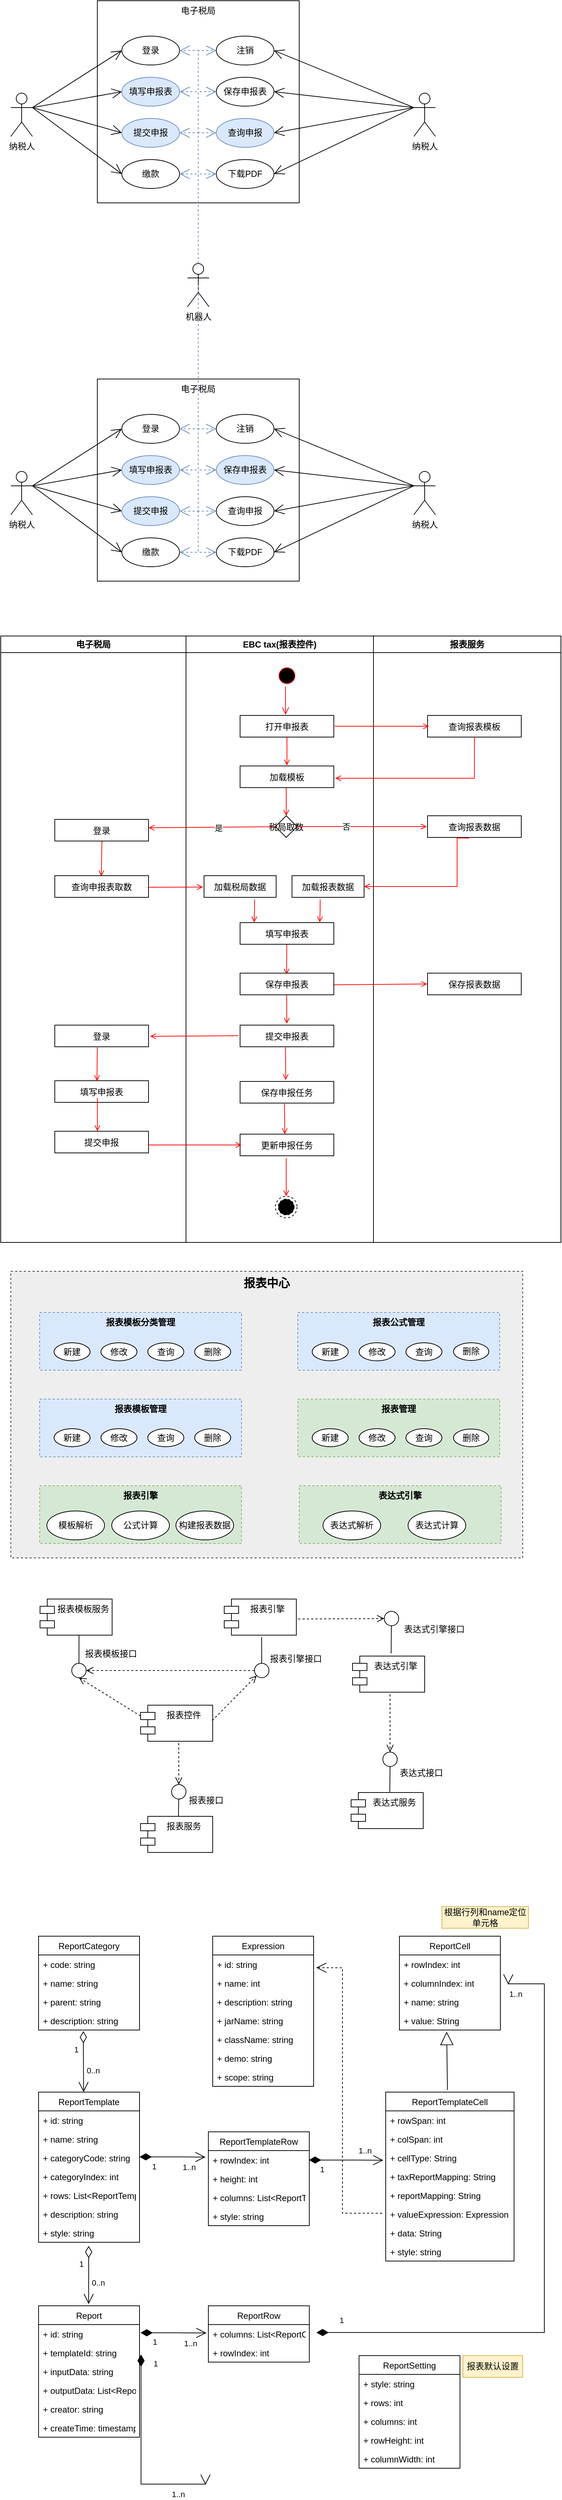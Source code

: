 <mxfile version="17.2.4" type="github">
  <diagram id="pesc5ZuLE12qNuX9gS1a" name="第 1 页">
    <mxGraphModel dx="1218" dy="713" grid="1" gridSize="10" guides="1" tooltips="1" connect="1" arrows="1" fold="1" page="1" pageScale="1" pageWidth="827" pageHeight="1169" math="0" shadow="0">
      <root>
        <mxCell id="0" />
        <mxCell id="1" parent="0" />
        <mxCell id="q86BL1v4JnZUa4Sr2h56-255" value="&lt;b&gt;&lt;font style=&quot;font-size: 16px&quot;&gt;报表中心&lt;/font&gt;&lt;/b&gt;" style="rounded=0;whiteSpace=wrap;html=1;verticalAlign=top;align=center;dashed=1;fillColor=#eeeeee;strokeColor=#36393d;" vertex="1" parent="1">
          <mxGeometry x="40" y="1800" width="710" height="397" as="geometry" />
        </mxCell>
        <mxCell id="q86BL1v4JnZUa4Sr2h56-1" value="电子税局" style="rounded=0;whiteSpace=wrap;html=1;verticalAlign=top;" vertex="1" parent="1">
          <mxGeometry x="160" y="40" width="280" height="280" as="geometry" />
        </mxCell>
        <mxCell id="q86BL1v4JnZUa4Sr2h56-3" value="纳税人" style="shape=umlActor;verticalLabelPosition=bottom;verticalAlign=top;html=1;outlineConnect=0;" vertex="1" parent="1">
          <mxGeometry x="40" y="168" width="30" height="60" as="geometry" />
        </mxCell>
        <mxCell id="q86BL1v4JnZUa4Sr2h56-4" value="填写申报表" style="ellipse;whiteSpace=wrap;html=1;aspect=fixed;fillColor=#dae8fc;strokeColor=#6c8ebf;" vertex="1" parent="1">
          <mxGeometry x="194" y="146" width="80" height="40" as="geometry" />
        </mxCell>
        <mxCell id="q86BL1v4JnZUa4Sr2h56-5" value="缴款" style="ellipse;whiteSpace=wrap;html=1;aspect=fixed;" vertex="1" parent="1">
          <mxGeometry x="194" y="260" width="80" height="40" as="geometry" />
        </mxCell>
        <mxCell id="q86BL1v4JnZUa4Sr2h56-6" value="登录" style="ellipse;whiteSpace=wrap;html=1;aspect=fixed;" vertex="1" parent="1">
          <mxGeometry x="194" y="89" width="80" height="40" as="geometry" />
        </mxCell>
        <mxCell id="q86BL1v4JnZUa4Sr2h56-7" value="保存申报表" style="ellipse;whiteSpace=wrap;html=1;aspect=fixed;" vertex="1" parent="1">
          <mxGeometry x="325" y="146" width="80" height="40" as="geometry" />
        </mxCell>
        <mxCell id="q86BL1v4JnZUa4Sr2h56-8" value="提交申报" style="ellipse;whiteSpace=wrap;html=1;aspect=fixed;fillColor=#dae8fc;strokeColor=#6c8ebf;" vertex="1" parent="1">
          <mxGeometry x="194" y="203" width="80" height="40" as="geometry" />
        </mxCell>
        <mxCell id="q86BL1v4JnZUa4Sr2h56-9" value="查询申报" style="ellipse;whiteSpace=wrap;html=1;aspect=fixed;fillColor=#dae8fc;strokeColor=#6c8ebf;" vertex="1" parent="1">
          <mxGeometry x="325" y="203" width="80" height="40" as="geometry" />
        </mxCell>
        <mxCell id="q86BL1v4JnZUa4Sr2h56-10" value="下载PDF" style="ellipse;whiteSpace=wrap;html=1;aspect=fixed;" vertex="1" parent="1">
          <mxGeometry x="325" y="260" width="80" height="40" as="geometry" />
        </mxCell>
        <mxCell id="q86BL1v4JnZUa4Sr2h56-11" value="注销" style="ellipse;whiteSpace=wrap;html=1;aspect=fixed;" vertex="1" parent="1">
          <mxGeometry x="325" y="89" width="80" height="40" as="geometry" />
        </mxCell>
        <mxCell id="q86BL1v4JnZUa4Sr2h56-16" value="" style="endArrow=open;endFill=1;endSize=12;html=1;rounded=0;exitX=1;exitY=0.333;exitDx=0;exitDy=0;exitPerimeter=0;entryX=0;entryY=0.5;entryDx=0;entryDy=0;" edge="1" parent="1" source="q86BL1v4JnZUa4Sr2h56-3" target="q86BL1v4JnZUa4Sr2h56-6">
          <mxGeometry width="160" relative="1" as="geometry">
            <mxPoint x="60" y="260" as="sourcePoint" />
            <mxPoint x="220" y="260" as="targetPoint" />
          </mxGeometry>
        </mxCell>
        <mxCell id="q86BL1v4JnZUa4Sr2h56-17" value="" style="endArrow=open;endFill=1;endSize=12;html=1;rounded=0;entryX=0;entryY=0.5;entryDx=0;entryDy=0;exitX=1;exitY=0.333;exitDx=0;exitDy=0;exitPerimeter=0;" edge="1" parent="1" source="q86BL1v4JnZUa4Sr2h56-3" target="q86BL1v4JnZUa4Sr2h56-4">
          <mxGeometry width="160" relative="1" as="geometry">
            <mxPoint x="70" y="160" as="sourcePoint" />
            <mxPoint x="196.105" y="129.62" as="targetPoint" />
          </mxGeometry>
        </mxCell>
        <mxCell id="q86BL1v4JnZUa4Sr2h56-18" value="" style="endArrow=open;endFill=1;endSize=12;html=1;rounded=0;entryX=0;entryY=0.5;entryDx=0;entryDy=0;exitX=1;exitY=0.333;exitDx=0;exitDy=0;exitPerimeter=0;" edge="1" parent="1" source="q86BL1v4JnZUa4Sr2h56-3" target="q86BL1v4JnZUa4Sr2h56-8">
          <mxGeometry width="160" relative="1" as="geometry">
            <mxPoint x="80" y="170" as="sourcePoint" />
            <mxPoint x="190" y="176" as="targetPoint" />
          </mxGeometry>
        </mxCell>
        <mxCell id="q86BL1v4JnZUa4Sr2h56-19" value="" style="endArrow=open;endFill=1;endSize=12;html=1;rounded=0;entryX=0;entryY=0.5;entryDx=0;entryDy=0;exitX=1;exitY=0.333;exitDx=0;exitDy=0;exitPerimeter=0;" edge="1" parent="1" source="q86BL1v4JnZUa4Sr2h56-3" target="q86BL1v4JnZUa4Sr2h56-5">
          <mxGeometry width="160" relative="1" as="geometry">
            <mxPoint x="90" y="180" as="sourcePoint" />
            <mxPoint x="120" y="300" as="targetPoint" />
          </mxGeometry>
        </mxCell>
        <mxCell id="q86BL1v4JnZUa4Sr2h56-29" value="纳税人" style="shape=umlActor;verticalLabelPosition=bottom;verticalAlign=top;html=1;outlineConnect=0;" vertex="1" parent="1">
          <mxGeometry x="599" y="168" width="30" height="60" as="geometry" />
        </mxCell>
        <mxCell id="q86BL1v4JnZUa4Sr2h56-31" value="" style="endArrow=open;endFill=1;endSize=12;html=1;rounded=0;exitX=0;exitY=0.333;exitDx=0;exitDy=0;exitPerimeter=0;entryX=1;entryY=0.5;entryDx=0;entryDy=0;" edge="1" parent="1" source="q86BL1v4JnZUa4Sr2h56-29" target="q86BL1v4JnZUa4Sr2h56-11">
          <mxGeometry width="160" relative="1" as="geometry">
            <mxPoint x="80" y="198" as="sourcePoint" />
            <mxPoint x="190" y="119" as="targetPoint" />
          </mxGeometry>
        </mxCell>
        <mxCell id="q86BL1v4JnZUa4Sr2h56-32" value="" style="endArrow=open;endFill=1;endSize=12;html=1;rounded=0;exitX=0;exitY=0.333;exitDx=0;exitDy=0;exitPerimeter=0;entryX=1;entryY=0.5;entryDx=0;entryDy=0;" edge="1" parent="1" source="q86BL1v4JnZUa4Sr2h56-29" target="q86BL1v4JnZUa4Sr2h56-7">
          <mxGeometry width="160" relative="1" as="geometry">
            <mxPoint x="490" y="198" as="sourcePoint" />
            <mxPoint x="360" y="119" as="targetPoint" />
          </mxGeometry>
        </mxCell>
        <mxCell id="q86BL1v4JnZUa4Sr2h56-33" value="" style="endArrow=open;endFill=1;endSize=12;html=1;rounded=0;exitX=0;exitY=0.333;exitDx=0;exitDy=0;exitPerimeter=0;entryX=1;entryY=0.5;entryDx=0;entryDy=0;" edge="1" parent="1" source="q86BL1v4JnZUa4Sr2h56-29" target="q86BL1v4JnZUa4Sr2h56-9">
          <mxGeometry width="160" relative="1" as="geometry">
            <mxPoint x="500" y="208" as="sourcePoint" />
            <mxPoint x="360" y="176" as="targetPoint" />
          </mxGeometry>
        </mxCell>
        <mxCell id="q86BL1v4JnZUa4Sr2h56-34" value="" style="endArrow=open;endFill=1;endSize=12;html=1;rounded=0;exitX=0;exitY=0.333;exitDx=0;exitDy=0;exitPerimeter=0;entryX=1;entryY=0.5;entryDx=0;entryDy=0;" edge="1" parent="1" source="q86BL1v4JnZUa4Sr2h56-29" target="q86BL1v4JnZUa4Sr2h56-10">
          <mxGeometry width="160" relative="1" as="geometry">
            <mxPoint x="510" y="218" as="sourcePoint" />
            <mxPoint x="360" y="233" as="targetPoint" />
          </mxGeometry>
        </mxCell>
        <mxCell id="q86BL1v4JnZUa4Sr2h56-116" value="电子税局" style="rounded=0;whiteSpace=wrap;html=1;verticalAlign=top;" vertex="1" parent="1">
          <mxGeometry x="160" y="564" width="280" height="280" as="geometry" />
        </mxCell>
        <mxCell id="q86BL1v4JnZUa4Sr2h56-117" value="纳税人" style="shape=umlActor;verticalLabelPosition=bottom;verticalAlign=top;html=1;outlineConnect=0;" vertex="1" parent="1">
          <mxGeometry x="40" y="692" width="30" height="60" as="geometry" />
        </mxCell>
        <mxCell id="q86BL1v4JnZUa4Sr2h56-118" value="填写申报表" style="ellipse;whiteSpace=wrap;html=1;aspect=fixed;fillColor=#dae8fc;strokeColor=#6c8ebf;" vertex="1" parent="1">
          <mxGeometry x="194" y="670" width="80" height="40" as="geometry" />
        </mxCell>
        <mxCell id="q86BL1v4JnZUa4Sr2h56-119" value="缴款" style="ellipse;whiteSpace=wrap;html=1;aspect=fixed;" vertex="1" parent="1">
          <mxGeometry x="194" y="784" width="80" height="40" as="geometry" />
        </mxCell>
        <mxCell id="q86BL1v4JnZUa4Sr2h56-120" value="登录" style="ellipse;whiteSpace=wrap;html=1;aspect=fixed;" vertex="1" parent="1">
          <mxGeometry x="194" y="613" width="80" height="40" as="geometry" />
        </mxCell>
        <mxCell id="q86BL1v4JnZUa4Sr2h56-121" value="保存申报表" style="ellipse;whiteSpace=wrap;html=1;aspect=fixed;fillColor=#dae8fc;strokeColor=#6c8ebf;" vertex="1" parent="1">
          <mxGeometry x="325" y="670" width="80" height="40" as="geometry" />
        </mxCell>
        <mxCell id="q86BL1v4JnZUa4Sr2h56-122" value="提交申报" style="ellipse;whiteSpace=wrap;html=1;aspect=fixed;fillColor=#dae8fc;strokeColor=#6c8ebf;" vertex="1" parent="1">
          <mxGeometry x="194" y="727" width="80" height="40" as="geometry" />
        </mxCell>
        <mxCell id="q86BL1v4JnZUa4Sr2h56-123" value="查询申报" style="ellipse;whiteSpace=wrap;html=1;aspect=fixed;" vertex="1" parent="1">
          <mxGeometry x="325" y="727" width="80" height="40" as="geometry" />
        </mxCell>
        <mxCell id="q86BL1v4JnZUa4Sr2h56-124" value="下载PDF" style="ellipse;whiteSpace=wrap;html=1;aspect=fixed;" vertex="1" parent="1">
          <mxGeometry x="325" y="784" width="80" height="40" as="geometry" />
        </mxCell>
        <mxCell id="q86BL1v4JnZUa4Sr2h56-125" value="注销" style="ellipse;whiteSpace=wrap;html=1;aspect=fixed;" vertex="1" parent="1">
          <mxGeometry x="325" y="613" width="80" height="40" as="geometry" />
        </mxCell>
        <mxCell id="q86BL1v4JnZUa4Sr2h56-126" value="" style="endArrow=open;endFill=1;endSize=12;html=1;rounded=0;exitX=1;exitY=0.333;exitDx=0;exitDy=0;exitPerimeter=0;entryX=0;entryY=0.5;entryDx=0;entryDy=0;" edge="1" parent="1" source="q86BL1v4JnZUa4Sr2h56-117" target="q86BL1v4JnZUa4Sr2h56-120">
          <mxGeometry width="160" relative="1" as="geometry">
            <mxPoint x="60" y="784" as="sourcePoint" />
            <mxPoint x="220" y="784" as="targetPoint" />
          </mxGeometry>
        </mxCell>
        <mxCell id="q86BL1v4JnZUa4Sr2h56-127" value="" style="endArrow=open;endFill=1;endSize=12;html=1;rounded=0;entryX=0;entryY=0.5;entryDx=0;entryDy=0;exitX=1;exitY=0.333;exitDx=0;exitDy=0;exitPerimeter=0;" edge="1" parent="1" source="q86BL1v4JnZUa4Sr2h56-117" target="q86BL1v4JnZUa4Sr2h56-118">
          <mxGeometry width="160" relative="1" as="geometry">
            <mxPoint x="70" y="684" as="sourcePoint" />
            <mxPoint x="196.105" y="653.62" as="targetPoint" />
          </mxGeometry>
        </mxCell>
        <mxCell id="q86BL1v4JnZUa4Sr2h56-128" value="" style="endArrow=open;endFill=1;endSize=12;html=1;rounded=0;entryX=0;entryY=0.5;entryDx=0;entryDy=0;exitX=1;exitY=0.333;exitDx=0;exitDy=0;exitPerimeter=0;" edge="1" parent="1" source="q86BL1v4JnZUa4Sr2h56-117" target="q86BL1v4JnZUa4Sr2h56-122">
          <mxGeometry width="160" relative="1" as="geometry">
            <mxPoint x="80" y="694" as="sourcePoint" />
            <mxPoint x="190" y="700" as="targetPoint" />
          </mxGeometry>
        </mxCell>
        <mxCell id="q86BL1v4JnZUa4Sr2h56-129" value="" style="endArrow=open;endFill=1;endSize=12;html=1;rounded=0;entryX=0;entryY=0.5;entryDx=0;entryDy=0;exitX=1;exitY=0.333;exitDx=0;exitDy=0;exitPerimeter=0;" edge="1" parent="1" source="q86BL1v4JnZUa4Sr2h56-117" target="q86BL1v4JnZUa4Sr2h56-119">
          <mxGeometry width="160" relative="1" as="geometry">
            <mxPoint x="90" y="704" as="sourcePoint" />
            <mxPoint x="120" y="824" as="targetPoint" />
          </mxGeometry>
        </mxCell>
        <mxCell id="q86BL1v4JnZUa4Sr2h56-130" value="纳税人" style="shape=umlActor;verticalLabelPosition=bottom;verticalAlign=top;html=1;outlineConnect=0;" vertex="1" parent="1">
          <mxGeometry x="599" y="692" width="30" height="60" as="geometry" />
        </mxCell>
        <mxCell id="q86BL1v4JnZUa4Sr2h56-131" value="" style="endArrow=open;endFill=1;endSize=12;html=1;rounded=0;exitX=0;exitY=0.333;exitDx=0;exitDy=0;exitPerimeter=0;entryX=1;entryY=0.5;entryDx=0;entryDy=0;" edge="1" parent="1" source="q86BL1v4JnZUa4Sr2h56-130" target="q86BL1v4JnZUa4Sr2h56-125">
          <mxGeometry width="160" relative="1" as="geometry">
            <mxPoint x="80" y="722" as="sourcePoint" />
            <mxPoint x="190" y="643" as="targetPoint" />
          </mxGeometry>
        </mxCell>
        <mxCell id="q86BL1v4JnZUa4Sr2h56-132" value="" style="endArrow=open;endFill=1;endSize=12;html=1;rounded=0;exitX=0;exitY=0.333;exitDx=0;exitDy=0;exitPerimeter=0;entryX=1;entryY=0.5;entryDx=0;entryDy=0;" edge="1" parent="1" source="q86BL1v4JnZUa4Sr2h56-130" target="q86BL1v4JnZUa4Sr2h56-121">
          <mxGeometry width="160" relative="1" as="geometry">
            <mxPoint x="490" y="722" as="sourcePoint" />
            <mxPoint x="360" y="643" as="targetPoint" />
          </mxGeometry>
        </mxCell>
        <mxCell id="q86BL1v4JnZUa4Sr2h56-133" value="" style="endArrow=open;endFill=1;endSize=12;html=1;rounded=0;exitX=0;exitY=0.333;exitDx=0;exitDy=0;exitPerimeter=0;entryX=1;entryY=0.5;entryDx=0;entryDy=0;" edge="1" parent="1" source="q86BL1v4JnZUa4Sr2h56-130" target="q86BL1v4JnZUa4Sr2h56-123">
          <mxGeometry width="160" relative="1" as="geometry">
            <mxPoint x="500" y="732" as="sourcePoint" />
            <mxPoint x="360" y="700" as="targetPoint" />
          </mxGeometry>
        </mxCell>
        <mxCell id="q86BL1v4JnZUa4Sr2h56-134" value="" style="endArrow=open;endFill=1;endSize=12;html=1;rounded=0;exitX=0;exitY=0.333;exitDx=0;exitDy=0;exitPerimeter=0;entryX=1;entryY=0.5;entryDx=0;entryDy=0;" edge="1" parent="1" source="q86BL1v4JnZUa4Sr2h56-130" target="q86BL1v4JnZUa4Sr2h56-124">
          <mxGeometry width="160" relative="1" as="geometry">
            <mxPoint x="510" y="742" as="sourcePoint" />
            <mxPoint x="360" y="757" as="targetPoint" />
          </mxGeometry>
        </mxCell>
        <mxCell id="q86BL1v4JnZUa4Sr2h56-135" value="机器人" style="shape=umlActor;verticalLabelPosition=bottom;verticalAlign=top;html=1;outlineConnect=0;" vertex="1" parent="1">
          <mxGeometry x="285" y="404" width="30" height="60" as="geometry" />
        </mxCell>
        <mxCell id="q86BL1v4JnZUa4Sr2h56-136" value="" style="endArrow=open;endFill=1;endSize=12;html=1;rounded=0;exitX=0.5;exitY=0.5;exitDx=0;exitDy=0;exitPerimeter=0;edgeStyle=orthogonalEdgeStyle;dashed=1;entryX=1;entryY=0.5;entryDx=0;entryDy=0;fillColor=#dae8fc;strokeColor=#6c8ebf;" edge="1" parent="1" source="q86BL1v4JnZUa4Sr2h56-135" target="q86BL1v4JnZUa4Sr2h56-120">
          <mxGeometry width="160" relative="1" as="geometry">
            <mxPoint x="50" y="509" as="sourcePoint" />
            <mxPoint x="174" y="430" as="targetPoint" />
            <Array as="points">
              <mxPoint x="300" y="633" />
            </Array>
          </mxGeometry>
        </mxCell>
        <mxCell id="q86BL1v4JnZUa4Sr2h56-137" value="" style="endArrow=open;endFill=1;endSize=12;html=1;rounded=0;exitX=0.5;exitY=0;exitDx=0;exitDy=0;exitPerimeter=0;edgeStyle=orthogonalEdgeStyle;entryX=1;entryY=0.5;entryDx=0;entryDy=0;dashed=1;fillColor=#dae8fc;strokeColor=#6c8ebf;" edge="1" parent="1" source="q86BL1v4JnZUa4Sr2h56-135" target="q86BL1v4JnZUa4Sr2h56-6">
          <mxGeometry width="160" relative="1" as="geometry">
            <mxPoint x="310" y="444" as="sourcePoint" />
            <mxPoint x="470" y="410" as="targetPoint" />
            <Array as="points">
              <mxPoint x="300" y="109" />
            </Array>
          </mxGeometry>
        </mxCell>
        <mxCell id="q86BL1v4JnZUa4Sr2h56-140" value="" style="endArrow=open;endFill=1;endSize=12;html=1;rounded=0;exitX=0.5;exitY=0;exitDx=0;exitDy=0;exitPerimeter=0;edgeStyle=orthogonalEdgeStyle;entryX=1;entryY=0.5;entryDx=0;entryDy=0;dashed=1;fillColor=#dae8fc;strokeColor=#6c8ebf;" edge="1" parent="1" source="q86BL1v4JnZUa4Sr2h56-135" target="q86BL1v4JnZUa4Sr2h56-5">
          <mxGeometry width="160" relative="1" as="geometry">
            <mxPoint x="300" y="415" as="sourcePoint" />
            <mxPoint x="274.0" y="120.0" as="targetPoint" />
            <Array as="points" />
          </mxGeometry>
        </mxCell>
        <mxCell id="q86BL1v4JnZUa4Sr2h56-141" value="" style="endArrow=open;endFill=1;endSize=12;html=1;rounded=0;exitX=0.5;exitY=0;exitDx=0;exitDy=0;exitPerimeter=0;edgeStyle=orthogonalEdgeStyle;entryX=1;entryY=0.5;entryDx=0;entryDy=0;dashed=1;fillColor=#dae8fc;strokeColor=#6c8ebf;" edge="1" parent="1" source="q86BL1v4JnZUa4Sr2h56-135" target="q86BL1v4JnZUa4Sr2h56-8">
          <mxGeometry width="160" relative="1" as="geometry">
            <mxPoint x="310" y="414" as="sourcePoint" />
            <mxPoint x="284.0" y="290" as="targetPoint" />
            <Array as="points" />
          </mxGeometry>
        </mxCell>
        <mxCell id="q86BL1v4JnZUa4Sr2h56-142" value="" style="endArrow=open;endFill=1;endSize=12;html=1;rounded=0;exitX=0.5;exitY=0;exitDx=0;exitDy=0;exitPerimeter=0;edgeStyle=orthogonalEdgeStyle;entryX=1;entryY=0.5;entryDx=0;entryDy=0;dashed=1;fillColor=#dae8fc;strokeColor=#6c8ebf;" edge="1" parent="1" source="q86BL1v4JnZUa4Sr2h56-135" target="q86BL1v4JnZUa4Sr2h56-4">
          <mxGeometry width="160" relative="1" as="geometry">
            <mxPoint x="310" y="414" as="sourcePoint" />
            <mxPoint x="284.0" y="290" as="targetPoint" />
            <Array as="points" />
          </mxGeometry>
        </mxCell>
        <mxCell id="q86BL1v4JnZUa4Sr2h56-143" value="" style="endArrow=open;endFill=1;endSize=12;html=1;rounded=0;exitX=0.5;exitY=0;exitDx=0;exitDy=0;exitPerimeter=0;edgeStyle=orthogonalEdgeStyle;entryX=0;entryY=0.5;entryDx=0;entryDy=0;dashed=1;fillColor=#dae8fc;strokeColor=#6c8ebf;" edge="1" parent="1" source="q86BL1v4JnZUa4Sr2h56-135" target="q86BL1v4JnZUa4Sr2h56-11">
          <mxGeometry width="160" relative="1" as="geometry">
            <mxPoint x="310" y="414" as="sourcePoint" />
            <mxPoint x="284" y="176" as="targetPoint" />
            <Array as="points">
              <mxPoint x="300" y="109" />
            </Array>
          </mxGeometry>
        </mxCell>
        <mxCell id="q86BL1v4JnZUa4Sr2h56-144" value="" style="endArrow=open;endFill=1;endSize=12;html=1;rounded=0;exitX=0.5;exitY=0;exitDx=0;exitDy=0;exitPerimeter=0;edgeStyle=orthogonalEdgeStyle;entryX=0;entryY=0.5;entryDx=0;entryDy=0;dashed=1;fillColor=#dae8fc;strokeColor=#6c8ebf;" edge="1" parent="1" source="q86BL1v4JnZUa4Sr2h56-135" target="q86BL1v4JnZUa4Sr2h56-7">
          <mxGeometry width="160" relative="1" as="geometry">
            <mxPoint x="310" y="414" as="sourcePoint" />
            <mxPoint x="335" y="119" as="targetPoint" />
            <Array as="points">
              <mxPoint x="300" y="166" />
            </Array>
          </mxGeometry>
        </mxCell>
        <mxCell id="q86BL1v4JnZUa4Sr2h56-145" value="" style="endArrow=open;endFill=1;endSize=12;html=1;rounded=0;exitX=0.5;exitY=0;exitDx=0;exitDy=0;exitPerimeter=0;edgeStyle=orthogonalEdgeStyle;entryX=0;entryY=0.5;entryDx=0;entryDy=0;dashed=1;fillColor=#dae8fc;strokeColor=#6c8ebf;" edge="1" parent="1" source="q86BL1v4JnZUa4Sr2h56-135" target="q86BL1v4JnZUa4Sr2h56-9">
          <mxGeometry width="160" relative="1" as="geometry">
            <mxPoint x="310" y="414" as="sourcePoint" />
            <mxPoint x="335" y="176" as="targetPoint" />
            <Array as="points">
              <mxPoint x="300" y="223" />
            </Array>
          </mxGeometry>
        </mxCell>
        <mxCell id="q86BL1v4JnZUa4Sr2h56-146" value="" style="endArrow=open;endFill=1;endSize=12;html=1;rounded=0;exitX=0.5;exitY=0;exitDx=0;exitDy=0;exitPerimeter=0;edgeStyle=orthogonalEdgeStyle;entryX=0;entryY=0.5;entryDx=0;entryDy=0;dashed=1;fillColor=#dae8fc;strokeColor=#6c8ebf;" edge="1" parent="1" source="q86BL1v4JnZUa4Sr2h56-135" target="q86BL1v4JnZUa4Sr2h56-10">
          <mxGeometry width="160" relative="1" as="geometry">
            <mxPoint x="310" y="414" as="sourcePoint" />
            <mxPoint x="335" y="233" as="targetPoint" />
            <Array as="points">
              <mxPoint x="300" y="280" />
            </Array>
          </mxGeometry>
        </mxCell>
        <mxCell id="q86BL1v4JnZUa4Sr2h56-147" value="" style="endArrow=open;endFill=1;endSize=12;html=1;rounded=0;exitX=0.5;exitY=0.5;exitDx=0;exitDy=0;exitPerimeter=0;edgeStyle=orthogonalEdgeStyle;dashed=1;entryX=1;entryY=0.5;entryDx=0;entryDy=0;fillColor=#dae8fc;strokeColor=#6c8ebf;" edge="1" parent="1" source="q86BL1v4JnZUa4Sr2h56-135" target="q86BL1v4JnZUa4Sr2h56-118">
          <mxGeometry width="160" relative="1" as="geometry">
            <mxPoint x="310" y="444" as="sourcePoint" />
            <mxPoint x="284" y="643" as="targetPoint" />
            <Array as="points">
              <mxPoint x="300" y="690" />
            </Array>
          </mxGeometry>
        </mxCell>
        <mxCell id="q86BL1v4JnZUa4Sr2h56-148" value="" style="endArrow=open;endFill=1;endSize=12;html=1;rounded=0;exitX=0.5;exitY=0.5;exitDx=0;exitDy=0;exitPerimeter=0;edgeStyle=orthogonalEdgeStyle;dashed=1;entryX=1;entryY=0.5;entryDx=0;entryDy=0;fillColor=#dae8fc;strokeColor=#6c8ebf;" edge="1" parent="1" source="q86BL1v4JnZUa4Sr2h56-135" target="q86BL1v4JnZUa4Sr2h56-119">
          <mxGeometry width="160" relative="1" as="geometry">
            <mxPoint x="310" y="444" as="sourcePoint" />
            <mxPoint x="284" y="700" as="targetPoint" />
            <Array as="points">
              <mxPoint x="300" y="804" />
            </Array>
          </mxGeometry>
        </mxCell>
        <mxCell id="q86BL1v4JnZUa4Sr2h56-149" value="" style="endArrow=open;endFill=1;endSize=12;html=1;rounded=0;exitX=0.5;exitY=0.5;exitDx=0;exitDy=0;exitPerimeter=0;edgeStyle=orthogonalEdgeStyle;dashed=1;entryX=1;entryY=0.5;entryDx=0;entryDy=0;fillColor=#dae8fc;strokeColor=#6c8ebf;" edge="1" parent="1" source="q86BL1v4JnZUa4Sr2h56-135" target="q86BL1v4JnZUa4Sr2h56-122">
          <mxGeometry width="160" relative="1" as="geometry">
            <mxPoint x="310" y="444" as="sourcePoint" />
            <mxPoint x="284" y="814" as="targetPoint" />
            <Array as="points">
              <mxPoint x="300" y="747" />
            </Array>
          </mxGeometry>
        </mxCell>
        <mxCell id="q86BL1v4JnZUa4Sr2h56-150" value="" style="endArrow=open;endFill=1;endSize=12;html=1;rounded=0;exitX=0.5;exitY=0.5;exitDx=0;exitDy=0;exitPerimeter=0;edgeStyle=orthogonalEdgeStyle;dashed=1;entryX=0;entryY=0.5;entryDx=0;entryDy=0;fillColor=#dae8fc;strokeColor=#6c8ebf;" edge="1" parent="1" source="q86BL1v4JnZUa4Sr2h56-135" target="q86BL1v4JnZUa4Sr2h56-125">
          <mxGeometry width="160" relative="1" as="geometry">
            <mxPoint x="311" y="444" as="sourcePoint" />
            <mxPoint x="285.0" y="643" as="targetPoint" />
            <Array as="points">
              <mxPoint x="300" y="633" />
            </Array>
          </mxGeometry>
        </mxCell>
        <mxCell id="q86BL1v4JnZUa4Sr2h56-151" value="" style="endArrow=open;endFill=1;endSize=12;html=1;rounded=0;exitX=0.5;exitY=0.5;exitDx=0;exitDy=0;exitPerimeter=0;edgeStyle=orthogonalEdgeStyle;dashed=1;entryX=0;entryY=0.5;entryDx=0;entryDy=0;fillColor=#dae8fc;strokeColor=#6c8ebf;" edge="1" parent="1" source="q86BL1v4JnZUa4Sr2h56-135" target="q86BL1v4JnZUa4Sr2h56-121">
          <mxGeometry width="160" relative="1" as="geometry">
            <mxPoint x="311" y="444" as="sourcePoint" />
            <mxPoint x="285.0" y="700" as="targetPoint" />
            <Array as="points">
              <mxPoint x="300" y="690" />
            </Array>
          </mxGeometry>
        </mxCell>
        <mxCell id="q86BL1v4JnZUa4Sr2h56-152" value="" style="endArrow=open;endFill=1;endSize=12;html=1;rounded=0;exitX=0.5;exitY=0.5;exitDx=0;exitDy=0;exitPerimeter=0;edgeStyle=orthogonalEdgeStyle;dashed=1;entryX=0;entryY=0.5;entryDx=0;entryDy=0;fillColor=#dae8fc;strokeColor=#6c8ebf;" edge="1" parent="1" source="q86BL1v4JnZUa4Sr2h56-135" target="q86BL1v4JnZUa4Sr2h56-124">
          <mxGeometry width="160" relative="1" as="geometry">
            <mxPoint x="311" y="444" as="sourcePoint" />
            <mxPoint x="285.0" y="814" as="targetPoint" />
            <Array as="points">
              <mxPoint x="300" y="804" />
            </Array>
          </mxGeometry>
        </mxCell>
        <mxCell id="q86BL1v4JnZUa4Sr2h56-153" value="" style="endArrow=open;endFill=1;endSize=12;html=1;rounded=0;exitX=0.5;exitY=0.5;exitDx=0;exitDy=0;exitPerimeter=0;edgeStyle=orthogonalEdgeStyle;dashed=1;entryX=0;entryY=0.5;entryDx=0;entryDy=0;fillColor=#dae8fc;strokeColor=#6c8ebf;" edge="1" parent="1" source="q86BL1v4JnZUa4Sr2h56-135" target="q86BL1v4JnZUa4Sr2h56-123">
          <mxGeometry width="160" relative="1" as="geometry">
            <mxPoint x="311" y="444" as="sourcePoint" />
            <mxPoint x="285.0" y="757" as="targetPoint" />
            <Array as="points">
              <mxPoint x="300" y="747" />
            </Array>
          </mxGeometry>
        </mxCell>
        <mxCell id="q86BL1v4JnZUa4Sr2h56-154" value="电子税局" style="swimlane;whiteSpace=wrap;startSize=23;" vertex="1" parent="1">
          <mxGeometry x="26" y="920" width="257" height="840" as="geometry" />
        </mxCell>
        <mxCell id="q86BL1v4JnZUa4Sr2h56-158" value="" style="endArrow=open;strokeColor=#FF0000;endFill=1;rounded=0;entryX=0.496;entryY=0.029;entryDx=0;entryDy=0;entryPerimeter=0;exitX=0.504;exitY=0.7;exitDx=0;exitDy=0;exitPerimeter=0;" edge="1" parent="q86BL1v4JnZUa4Sr2h56-154" source="q86BL1v4JnZUa4Sr2h56-163" target="q86BL1v4JnZUa4Sr2h56-161">
          <mxGeometry relative="1" as="geometry" />
        </mxCell>
        <mxCell id="q86BL1v4JnZUa4Sr2h56-161" value="查询申报表取数" style="" vertex="1" parent="q86BL1v4JnZUa4Sr2h56-154">
          <mxGeometry x="75" y="332" width="130" height="30" as="geometry" />
        </mxCell>
        <mxCell id="q86BL1v4JnZUa4Sr2h56-163" value="登录" style="" vertex="1" parent="q86BL1v4JnZUa4Sr2h56-154">
          <mxGeometry x="75" y="254" width="130" height="30" as="geometry" />
        </mxCell>
        <mxCell id="q86BL1v4JnZUa4Sr2h56-220" value="登录" style="" vertex="1" parent="q86BL1v4JnZUa4Sr2h56-154">
          <mxGeometry x="75" y="539" width="130" height="30" as="geometry" />
        </mxCell>
        <mxCell id="q86BL1v4JnZUa4Sr2h56-221" value="填写申报表" style="" vertex="1" parent="q86BL1v4JnZUa4Sr2h56-154">
          <mxGeometry x="75" y="616" width="130" height="30" as="geometry" />
        </mxCell>
        <mxCell id="q86BL1v4JnZUa4Sr2h56-222" value="提交申报" style="" vertex="1" parent="q86BL1v4JnZUa4Sr2h56-154">
          <mxGeometry x="75" y="686" width="130" height="30" as="geometry" />
        </mxCell>
        <mxCell id="q86BL1v4JnZUa4Sr2h56-224" value="" style="endArrow=open;strokeColor=#FF0000;endFill=1;rounded=0;entryX=0.45;entryY=0.017;entryDx=0;entryDy=0;entryPerimeter=0;" edge="1" parent="q86BL1v4JnZUa4Sr2h56-154" target="q86BL1v4JnZUa4Sr2h56-221">
          <mxGeometry relative="1" as="geometry">
            <mxPoint x="134" y="570" as="sourcePoint" />
            <mxPoint x="134" y="610" as="targetPoint" />
          </mxGeometry>
        </mxCell>
        <mxCell id="q86BL1v4JnZUa4Sr2h56-225" value="" style="endArrow=open;strokeColor=#FF0000;endFill=1;rounded=0;entryX=0.455;entryY=-0.001;entryDx=0;entryDy=0;entryPerimeter=0;" edge="1" parent="q86BL1v4JnZUa4Sr2h56-154" target="q86BL1v4JnZUa4Sr2h56-222">
          <mxGeometry relative="1" as="geometry">
            <mxPoint x="134" y="640" as="sourcePoint" />
            <mxPoint x="141" y="680" as="targetPoint" />
          </mxGeometry>
        </mxCell>
        <mxCell id="q86BL1v4JnZUa4Sr2h56-173" value="EBC tax(报表控件)" style="swimlane;whiteSpace=wrap;startSize=23;" vertex="1" parent="1">
          <mxGeometry x="283" y="920" width="260" height="840" as="geometry" />
        </mxCell>
        <mxCell id="q86BL1v4JnZUa4Sr2h56-174" value="" style="ellipse;shape=startState;fillColor=#000000;strokeColor=#ff0000;" vertex="1" parent="q86BL1v4JnZUa4Sr2h56-173">
          <mxGeometry x="125" y="40" width="30" height="30" as="geometry" />
        </mxCell>
        <mxCell id="q86BL1v4JnZUa4Sr2h56-175" value="" style="edgeStyle=elbowEdgeStyle;elbow=horizontal;verticalAlign=bottom;endArrow=open;endSize=8;strokeColor=#FF0000;endFill=1;rounded=0;entryX=0.486;entryY=-0.032;entryDx=0;entryDy=0;entryPerimeter=0;" edge="1" parent="q86BL1v4JnZUa4Sr2h56-173" source="q86BL1v4JnZUa4Sr2h56-174" target="q86BL1v4JnZUa4Sr2h56-182">
          <mxGeometry x="100" y="40" as="geometry">
            <mxPoint x="115" y="110" as="targetPoint" />
          </mxGeometry>
        </mxCell>
        <mxCell id="q86BL1v4JnZUa4Sr2h56-176" value="创建edf_rpa_user_task" style="" vertex="1" parent="q86BL1v4JnZUa4Sr2h56-173">
          <mxGeometry x="75" y="110" width="130" height="30" as="geometry" />
        </mxCell>
        <mxCell id="q86BL1v4JnZUa4Sr2h56-177" value="" style="endArrow=open;strokeColor=#FF0000;endFill=1;rounded=0;entryX=0.5;entryY=0;entryDx=0;entryDy=0;" edge="1" parent="q86BL1v4JnZUa4Sr2h56-173" target="q86BL1v4JnZUa4Sr2h56-216">
          <mxGeometry relative="1" as="geometry">
            <mxPoint x="139" y="190" as="sourcePoint" />
          </mxGeometry>
        </mxCell>
        <mxCell id="q86BL1v4JnZUa4Sr2h56-179" value="提交申报表" style="" vertex="1" parent="q86BL1v4JnZUa4Sr2h56-173">
          <mxGeometry x="75" y="539" width="130" height="30" as="geometry" />
        </mxCell>
        <mxCell id="q86BL1v4JnZUa4Sr2h56-183" value="" style="endArrow=open;strokeColor=#FF0000;endFill=1;rounded=0;" edge="1" parent="q86BL1v4JnZUa4Sr2h56-173">
          <mxGeometry relative="1" as="geometry">
            <mxPoint x="139.5" y="469" as="targetPoint" />
            <mxPoint x="139.81" y="418.24" as="sourcePoint" />
          </mxGeometry>
        </mxCell>
        <mxCell id="q86BL1v4JnZUa4Sr2h56-184" value="填写申报表" style="" vertex="1" parent="q86BL1v4JnZUa4Sr2h56-173">
          <mxGeometry x="75" y="397" width="130" height="30" as="geometry" />
        </mxCell>
        <mxCell id="q86BL1v4JnZUa4Sr2h56-185" value="" style="endArrow=open;strokeColor=#FF0000;endFill=1;rounded=0;entryX=0.498;entryY=-0.062;entryDx=0;entryDy=0;entryPerimeter=0;" edge="1" parent="q86BL1v4JnZUa4Sr2h56-173" target="q86BL1v4JnZUa4Sr2h56-179">
          <mxGeometry relative="1" as="geometry">
            <mxPoint x="139.5" y="529" as="targetPoint" />
            <mxPoint x="139.6" y="489.0" as="sourcePoint" />
          </mxGeometry>
        </mxCell>
        <mxCell id="q86BL1v4JnZUa4Sr2h56-186" value="保存申报表" style="" vertex="1" parent="q86BL1v4JnZUa4Sr2h56-173">
          <mxGeometry x="75" y="467" width="130" height="30" as="geometry" />
        </mxCell>
        <mxCell id="q86BL1v4JnZUa4Sr2h56-213" value="加载模板" style="" vertex="1" parent="q86BL1v4JnZUa4Sr2h56-173">
          <mxGeometry x="75" y="180" width="130" height="30" as="geometry" />
        </mxCell>
        <mxCell id="q86BL1v4JnZUa4Sr2h56-215" value="" style="endArrow=open;strokeColor=#FF0000;endFill=1;rounded=0;entryX=0.5;entryY=-0.025;entryDx=0;entryDy=0;entryPerimeter=0;" edge="1" parent="q86BL1v4JnZUa4Sr2h56-173" source="q86BL1v4JnZUa4Sr2h56-182" target="q86BL1v4JnZUa4Sr2h56-213">
          <mxGeometry relative="1" as="geometry">
            <mxPoint x="247" y="160.0" as="sourcePoint" />
            <mxPoint x="247.48" y="227.87" as="targetPoint" />
          </mxGeometry>
        </mxCell>
        <mxCell id="q86BL1v4JnZUa4Sr2h56-182" value="打开申报表" style="" vertex="1" parent="q86BL1v4JnZUa4Sr2h56-173">
          <mxGeometry x="75" y="110" width="130" height="30" as="geometry" />
        </mxCell>
        <mxCell id="q86BL1v4JnZUa4Sr2h56-216" value="税局取数" style="rhombus;" vertex="1" parent="q86BL1v4JnZUa4Sr2h56-173">
          <mxGeometry x="124" y="249" width="30" height="30" as="geometry" />
        </mxCell>
        <mxCell id="q86BL1v4JnZUa4Sr2h56-180" value="加载税局数据" style="" vertex="1" parent="q86BL1v4JnZUa4Sr2h56-173">
          <mxGeometry x="25" y="332" width="100" height="30" as="geometry" />
        </mxCell>
        <mxCell id="q86BL1v4JnZUa4Sr2h56-219" value="" style="endArrow=open;strokeColor=#FF0000;endFill=1;rounded=0;exitX=0.701;exitY=1.094;exitDx=0;exitDy=0;exitPerimeter=0;entryX=0.15;entryY=-0.013;entryDx=0;entryDy=0;entryPerimeter=0;" edge="1" parent="q86BL1v4JnZUa4Sr2h56-173" source="q86BL1v4JnZUa4Sr2h56-180" target="q86BL1v4JnZUa4Sr2h56-184">
          <mxGeometry relative="1" as="geometry">
            <mxPoint x="149.5" y="479" as="targetPoint" />
            <mxPoint x="149.81" y="428.24" as="sourcePoint" />
            <Array as="points">
              <mxPoint x="95" y="380" />
            </Array>
          </mxGeometry>
        </mxCell>
        <mxCell id="q86BL1v4JnZUa4Sr2h56-226" value="保存申报任务" style="" vertex="1" parent="q86BL1v4JnZUa4Sr2h56-173">
          <mxGeometry x="75" y="617" width="130" height="30" as="geometry" />
        </mxCell>
        <mxCell id="q86BL1v4JnZUa4Sr2h56-227" value="" style="endArrow=open;strokeColor=#FF0000;endFill=1;rounded=0;entryX=0.487;entryY=-0.065;entryDx=0;entryDy=0;entryPerimeter=0;" edge="1" parent="q86BL1v4JnZUa4Sr2h56-173" target="q86BL1v4JnZUa4Sr2h56-226">
          <mxGeometry relative="1" as="geometry">
            <mxPoint x="138" y="570" as="sourcePoint" />
            <mxPoint x="139" y="610" as="targetPoint" />
          </mxGeometry>
        </mxCell>
        <mxCell id="q86BL1v4JnZUa4Sr2h56-228" value="更新申报任务" style="" vertex="1" parent="q86BL1v4JnZUa4Sr2h56-173">
          <mxGeometry x="75" y="690" width="130" height="30" as="geometry" />
        </mxCell>
        <mxCell id="q86BL1v4JnZUa4Sr2h56-229" value="" style="endArrow=open;strokeColor=#FF0000;endFill=1;rounded=0;exitX=0.473;exitY=1.034;exitDx=0;exitDy=0;exitPerimeter=0;" edge="1" parent="q86BL1v4JnZUa4Sr2h56-173" source="q86BL1v4JnZUa4Sr2h56-226">
          <mxGeometry relative="1" as="geometry">
            <mxPoint x="148" y="670" as="sourcePoint" />
            <mxPoint x="137" y="690" as="targetPoint" />
          </mxGeometry>
        </mxCell>
        <mxCell id="q86BL1v4JnZUa4Sr2h56-236" value="加载报表数据" style="" vertex="1" parent="q86BL1v4JnZUa4Sr2h56-173">
          <mxGeometry x="147" y="332" width="100" height="30" as="geometry" />
        </mxCell>
        <mxCell id="q86BL1v4JnZUa4Sr2h56-275" value="" style="ellipse;html=1;shape=endState;fillColor=#000000;strokeColor=#000000;dashed=1;" vertex="1" parent="q86BL1v4JnZUa4Sr2h56-173">
          <mxGeometry x="124" y="776" width="30" height="30" as="geometry" />
        </mxCell>
        <mxCell id="q86BL1v4JnZUa4Sr2h56-276" value="" style="endArrow=open;strokeColor=#FF0000;endFill=1;rounded=0;exitX=0.492;exitY=1.109;exitDx=0;exitDy=0;exitPerimeter=0;entryX=0.5;entryY=0;entryDx=0;entryDy=0;" edge="1" parent="q86BL1v4JnZUa4Sr2h56-173" source="q86BL1v4JnZUa4Sr2h56-228" target="q86BL1v4JnZUa4Sr2h56-275">
          <mxGeometry relative="1" as="geometry">
            <mxPoint x="146.49" y="733.02" as="sourcePoint" />
            <mxPoint x="139" y="775" as="targetPoint" />
          </mxGeometry>
        </mxCell>
        <mxCell id="q86BL1v4JnZUa4Sr2h56-192" value="报表服务" style="swimlane;whiteSpace=wrap;startSize=23;" vertex="1" parent="1">
          <mxGeometry x="543" y="920" width="260" height="840" as="geometry" />
        </mxCell>
        <mxCell id="q86BL1v4JnZUa4Sr2h56-195" value="创建edf_rpa_user_task" style="" vertex="1" parent="q86BL1v4JnZUa4Sr2h56-192">
          <mxGeometry x="75" y="110" width="130" height="30" as="geometry" />
        </mxCell>
        <mxCell id="q86BL1v4JnZUa4Sr2h56-199" value="保存报表数据" style="" vertex="1" parent="q86BL1v4JnZUa4Sr2h56-192">
          <mxGeometry x="75" y="467" width="130" height="30" as="geometry" />
        </mxCell>
        <mxCell id="q86BL1v4JnZUa4Sr2h56-201" value="查询报表模板" style="" vertex="1" parent="q86BL1v4JnZUa4Sr2h56-192">
          <mxGeometry x="75" y="110" width="130" height="30" as="geometry" />
        </mxCell>
        <mxCell id="q86BL1v4JnZUa4Sr2h56-232" value="查询报表数据" style="" vertex="1" parent="q86BL1v4JnZUa4Sr2h56-192">
          <mxGeometry x="75" y="249" width="130" height="30" as="geometry" />
        </mxCell>
        <mxCell id="q86BL1v4JnZUa4Sr2h56-237" value="" style="endArrow=open;strokeColor=#FF0000;endFill=1;rounded=0;edgeStyle=orthogonalEdgeStyle;exitX=0.443;exitY=1.028;exitDx=0;exitDy=0;exitPerimeter=0;" edge="1" parent="q86BL1v4JnZUa4Sr2h56-192" source="q86BL1v4JnZUa4Sr2h56-232">
          <mxGeometry relative="1" as="geometry">
            <mxPoint x="-13" y="347" as="targetPoint" />
            <mxPoint x="117" y="290" as="sourcePoint" />
            <Array as="points">
              <mxPoint x="116" y="290" />
              <mxPoint x="116" y="290" />
              <mxPoint x="116" y="347" />
            </Array>
          </mxGeometry>
        </mxCell>
        <mxCell id="q86BL1v4JnZUa4Sr2h56-210" value="" style="endArrow=open;strokeColor=#FF0000;endFill=1;rounded=0;entryX=-0.015;entryY=0.524;entryDx=0;entryDy=0;entryPerimeter=0;" edge="1" parent="1" target="q86BL1v4JnZUa4Sr2h56-180">
          <mxGeometry relative="1" as="geometry">
            <mxPoint x="230" y="1268" as="sourcePoint" />
            <mxPoint x="300" y="1268" as="targetPoint" />
          </mxGeometry>
        </mxCell>
        <mxCell id="q86BL1v4JnZUa4Sr2h56-197" value="" style="endArrow=open;strokeColor=#FF0000;endFill=1;rounded=0;edgeStyle=orthogonalEdgeStyle;" edge="1" parent="1">
          <mxGeometry relative="1" as="geometry">
            <mxPoint x="490" y="1117" as="targetPoint" />
            <mxPoint x="683" y="1060" as="sourcePoint" />
            <Array as="points">
              <mxPoint x="683" y="1117" />
            </Array>
          </mxGeometry>
        </mxCell>
        <mxCell id="q86BL1v4JnZUa4Sr2h56-211" value="" style="endArrow=open;strokeColor=#FF0000;endFill=1;rounded=0;exitX=1.01;exitY=0.501;exitDx=0;exitDy=0;exitPerimeter=0;entryX=0.015;entryY=0.501;entryDx=0;entryDy=0;entryPerimeter=0;" edge="1" parent="1" source="q86BL1v4JnZUa4Sr2h56-182" target="q86BL1v4JnZUa4Sr2h56-201">
          <mxGeometry relative="1" as="geometry">
            <mxPoint x="433.52" y="1061.0" as="sourcePoint" />
            <mxPoint x="520" y="1090" as="targetPoint" />
          </mxGeometry>
        </mxCell>
        <mxCell id="q86BL1v4JnZUa4Sr2h56-212" value="" style="endArrow=open;strokeColor=#FF0000;endFill=1;rounded=0;entryX=1;entryY=0.389;entryDx=0;entryDy=0;entryPerimeter=0;" edge="1" parent="1" source="q86BL1v4JnZUa4Sr2h56-216" target="q86BL1v4JnZUa4Sr2h56-163">
          <mxGeometry relative="1" as="geometry">
            <mxPoint x="356.83" y="1183.22" as="sourcePoint" />
            <mxPoint x="230" y="1187" as="targetPoint" />
          </mxGeometry>
        </mxCell>
        <mxCell id="q86BL1v4JnZUa4Sr2h56-217" value="是" style="edgeLabel;html=1;align=center;verticalAlign=middle;resizable=0;points=[];" vertex="1" connectable="0" parent="q86BL1v4JnZUa4Sr2h56-212">
          <mxGeometry x="-0.105" y="1" relative="1" as="geometry">
            <mxPoint as="offset" />
          </mxGeometry>
        </mxCell>
        <mxCell id="q86BL1v4JnZUa4Sr2h56-214" value="" style="endArrow=open;strokeColor=#FF0000;endFill=1;rounded=0;exitX=1.004;exitY=0.539;exitDx=0;exitDy=0;exitPerimeter=0;entryX=-0.004;entryY=0.499;entryDx=0;entryDy=0;entryPerimeter=0;" edge="1" parent="1" source="q86BL1v4JnZUa4Sr2h56-186" target="q86BL1v4JnZUa4Sr2h56-199">
          <mxGeometry relative="1" as="geometry">
            <mxPoint x="499.3" y="1121.03" as="sourcePoint" />
            <mxPoint x="629.95" y="1121.03" as="targetPoint" />
          </mxGeometry>
        </mxCell>
        <mxCell id="q86BL1v4JnZUa4Sr2h56-223" value="" style="endArrow=open;strokeColor=#FF0000;endFill=1;rounded=0;exitX=-0.019;exitY=0.487;exitDx=0;exitDy=0;exitPerimeter=0;entryX=1.017;entryY=0.518;entryDx=0;entryDy=0;entryPerimeter=0;" edge="1" parent="1" source="q86BL1v4JnZUa4Sr2h56-179" target="q86BL1v4JnZUa4Sr2h56-220">
          <mxGeometry relative="1" as="geometry">
            <mxPoint x="498.52" y="1421.17" as="sourcePoint" />
            <mxPoint x="610.48" y="1419.97" as="targetPoint" />
          </mxGeometry>
        </mxCell>
        <mxCell id="q86BL1v4JnZUa4Sr2h56-230" value="" style="endArrow=open;strokeColor=#FF0000;endFill=1;rounded=0;exitX=0.992;exitY=0.633;exitDx=0;exitDy=0;exitPerimeter=0;" edge="1" parent="1" source="q86BL1v4JnZUa4Sr2h56-222">
          <mxGeometry relative="1" as="geometry">
            <mxPoint x="361.54" y="1590" as="sourcePoint" />
            <mxPoint x="360" y="1625" as="targetPoint" />
          </mxGeometry>
        </mxCell>
        <mxCell id="q86BL1v4JnZUa4Sr2h56-178" value="" style="endArrow=open;strokeColor=#FF0000;endFill=1;rounded=0;edgeStyle=orthogonalEdgeStyle;exitX=1;exitY=0.5;exitDx=0;exitDy=0;entryX=-0.008;entryY=0.5;entryDx=0;entryDy=0;entryPerimeter=0;" edge="1" parent="1" source="q86BL1v4JnZUa4Sr2h56-216" target="q86BL1v4JnZUa4Sr2h56-232">
          <mxGeometry relative="1" as="geometry">
            <mxPoint x="480" y="1280" as="targetPoint" />
            <mxPoint x="514" y="1184" as="sourcePoint" />
            <Array as="points" />
          </mxGeometry>
        </mxCell>
        <mxCell id="q86BL1v4JnZUa4Sr2h56-218" value="否" style="edgeLabel;html=1;align=center;verticalAlign=middle;resizable=0;points=[];" vertex="1" connectable="0" parent="q86BL1v4JnZUa4Sr2h56-178">
          <mxGeometry x="-0.417" y="-2" relative="1" as="geometry">
            <mxPoint x="15" y="-2" as="offset" />
          </mxGeometry>
        </mxCell>
        <mxCell id="q86BL1v4JnZUa4Sr2h56-238" value="" style="endArrow=open;strokeColor=#FF0000;endFill=1;rounded=0;exitX=0.701;exitY=1.094;exitDx=0;exitDy=0;exitPerimeter=0;entryX=0.15;entryY=-0.013;entryDx=0;entryDy=0;entryPerimeter=0;" edge="1" parent="1">
          <mxGeometry relative="1" as="geometry">
            <mxPoint x="468.5" y="1316.61" as="targetPoint" />
            <mxPoint x="469.1" y="1284.82" as="sourcePoint" />
            <Array as="points">
              <mxPoint x="469" y="1300" />
            </Array>
          </mxGeometry>
        </mxCell>
        <mxCell id="q86BL1v4JnZUa4Sr2h56-240" value="报表模板分类管理" style="rounded=0;whiteSpace=wrap;html=1;verticalAlign=top;align=center;dashed=1;fillColor=#dae8fc;strokeColor=#6c8ebf;fontStyle=1" vertex="1" parent="1">
          <mxGeometry x="80" y="1857" width="280" height="80" as="geometry" />
        </mxCell>
        <mxCell id="q86BL1v4JnZUa4Sr2h56-245" value="查询" style="ellipse;whiteSpace=wrap;html=1;aspect=fixed;" vertex="1" parent="1">
          <mxGeometry x="230" y="1899" width="50" height="25" as="geometry" />
        </mxCell>
        <mxCell id="q86BL1v4JnZUa4Sr2h56-246" value="新建" style="ellipse;whiteSpace=wrap;html=1;aspect=fixed;" vertex="1" parent="1">
          <mxGeometry x="100" y="1899" width="50" height="25" as="geometry" />
        </mxCell>
        <mxCell id="q86BL1v4JnZUa4Sr2h56-247" value="修改" style="ellipse;whiteSpace=wrap;html=1;aspect=fixed;" vertex="1" parent="1">
          <mxGeometry x="165" y="1899" width="50" height="25" as="geometry" />
        </mxCell>
        <mxCell id="q86BL1v4JnZUa4Sr2h56-248" value="删除" style="ellipse;whiteSpace=wrap;html=1;aspect=fixed;" vertex="1" parent="1">
          <mxGeometry x="295" y="1899" width="50" height="25" as="geometry" />
        </mxCell>
        <mxCell id="q86BL1v4JnZUa4Sr2h56-250" value="报表模板管理" style="rounded=0;whiteSpace=wrap;html=1;verticalAlign=top;align=center;dashed=1;fillColor=#dae8fc;strokeColor=#6c8ebf;fontStyle=1" vertex="1" parent="1">
          <mxGeometry x="80" y="1977" width="280" height="80" as="geometry" />
        </mxCell>
        <mxCell id="q86BL1v4JnZUa4Sr2h56-251" value="查询" style="ellipse;whiteSpace=wrap;html=1;aspect=fixed;" vertex="1" parent="1">
          <mxGeometry x="230" y="2018" width="50" height="25" as="geometry" />
        </mxCell>
        <mxCell id="q86BL1v4JnZUa4Sr2h56-252" value="新建" style="ellipse;whiteSpace=wrap;html=1;aspect=fixed;" vertex="1" parent="1">
          <mxGeometry x="100" y="2018" width="50" height="25" as="geometry" />
        </mxCell>
        <mxCell id="q86BL1v4JnZUa4Sr2h56-253" value="修改" style="ellipse;whiteSpace=wrap;html=1;aspect=fixed;" vertex="1" parent="1">
          <mxGeometry x="165" y="2018" width="50" height="25" as="geometry" />
        </mxCell>
        <mxCell id="q86BL1v4JnZUa4Sr2h56-254" value="删除" style="ellipse;whiteSpace=wrap;html=1;aspect=fixed;" vertex="1" parent="1">
          <mxGeometry x="295" y="2018" width="50" height="25" as="geometry" />
        </mxCell>
        <mxCell id="q86BL1v4JnZUa4Sr2h56-263" value="报表公式管理" style="rounded=0;whiteSpace=wrap;html=1;verticalAlign=top;align=center;dashed=1;fillColor=#dae8fc;strokeColor=#6c8ebf;fontStyle=1" vertex="1" parent="1">
          <mxGeometry x="438" y="1857" width="280" height="80" as="geometry" />
        </mxCell>
        <mxCell id="q86BL1v4JnZUa4Sr2h56-264" value="查询" style="ellipse;whiteSpace=wrap;html=1;aspect=fixed;" vertex="1" parent="1">
          <mxGeometry x="588" y="1899" width="50" height="25" as="geometry" />
        </mxCell>
        <mxCell id="q86BL1v4JnZUa4Sr2h56-265" value="新建" style="ellipse;whiteSpace=wrap;html=1;aspect=fixed;" vertex="1" parent="1">
          <mxGeometry x="458" y="1899" width="50" height="25" as="geometry" />
        </mxCell>
        <mxCell id="q86BL1v4JnZUa4Sr2h56-266" value="修改" style="ellipse;whiteSpace=wrap;html=1;aspect=fixed;" vertex="1" parent="1">
          <mxGeometry x="523" y="1899" width="50" height="25" as="geometry" />
        </mxCell>
        <mxCell id="q86BL1v4JnZUa4Sr2h56-267" value="删除" style="ellipse;whiteSpace=wrap;html=1;aspect=fixed;" vertex="1" parent="1">
          <mxGeometry x="654" y="1899" width="49" height="24.5" as="geometry" />
        </mxCell>
        <mxCell id="q86BL1v4JnZUa4Sr2h56-268" value="报表管理" style="rounded=0;whiteSpace=wrap;html=1;verticalAlign=top;align=center;dashed=1;fillColor=#d5e8d4;strokeColor=#82b366;fontStyle=1" vertex="1" parent="1">
          <mxGeometry x="438" y="1977" width="280" height="80" as="geometry" />
        </mxCell>
        <mxCell id="q86BL1v4JnZUa4Sr2h56-269" value="查询" style="ellipse;whiteSpace=wrap;html=1;aspect=fixed;" vertex="1" parent="1">
          <mxGeometry x="588" y="2018" width="50" height="25" as="geometry" />
        </mxCell>
        <mxCell id="q86BL1v4JnZUa4Sr2h56-270" value="新建" style="ellipse;whiteSpace=wrap;html=1;aspect=fixed;" vertex="1" parent="1">
          <mxGeometry x="458" y="2018" width="50" height="25" as="geometry" />
        </mxCell>
        <mxCell id="q86BL1v4JnZUa4Sr2h56-271" value="修改" style="ellipse;whiteSpace=wrap;html=1;aspect=fixed;" vertex="1" parent="1">
          <mxGeometry x="523" y="2018" width="50" height="25" as="geometry" />
        </mxCell>
        <mxCell id="q86BL1v4JnZUa4Sr2h56-272" value="删除" style="ellipse;whiteSpace=wrap;html=1;aspect=fixed;" vertex="1" parent="1">
          <mxGeometry x="654" y="2018.5" width="49" height="24.5" as="geometry" />
        </mxCell>
        <mxCell id="q86BL1v4JnZUa4Sr2h56-277" value="报表控件" style="shape=module;align=left;spacingLeft=20;align=center;verticalAlign=top;fillColor=none;" vertex="1" parent="1">
          <mxGeometry x="220" y="2401" width="100" height="50" as="geometry" />
        </mxCell>
        <mxCell id="q86BL1v4JnZUa4Sr2h56-278" value="报表引擎" style="shape=module;align=left;spacingLeft=20;align=center;verticalAlign=top;fillColor=none;" vertex="1" parent="1">
          <mxGeometry x="336" y="2254" width="100" height="50" as="geometry" />
        </mxCell>
        <mxCell id="q86BL1v4JnZUa4Sr2h56-280" value="" style="ellipse;html=1;fillColor=none;aspect=fixed;" vertex="1" parent="1">
          <mxGeometry x="378" y="2343" width="20" height="20" as="geometry" />
        </mxCell>
        <mxCell id="q86BL1v4JnZUa4Sr2h56-281" value="" style="endArrow=none;html=1;rounded=0;align=center;verticalAlign=top;endFill=0;labelBackgroundColor=none;endSize=6;exitX=0.519;exitY=1.055;exitDx=0;exitDy=0;exitPerimeter=0;" edge="1" target="q86BL1v4JnZUa4Sr2h56-280" parent="1" source="q86BL1v4JnZUa4Sr2h56-278">
          <mxGeometry relative="1" as="geometry">
            <mxPoint x="388" y="2321" as="sourcePoint" />
          </mxGeometry>
        </mxCell>
        <mxCell id="q86BL1v4JnZUa4Sr2h56-286" value="表达式引擎" style="shape=module;align=left;spacingLeft=20;align=center;verticalAlign=top;fillColor=none;" vertex="1" parent="1">
          <mxGeometry x="514" y="2333" width="100" height="50" as="geometry" />
        </mxCell>
        <mxCell id="q86BL1v4JnZUa4Sr2h56-287" value="" style="ellipse;html=1;fillColor=none;aspect=fixed;" vertex="1" parent="1">
          <mxGeometry x="558" y="2271" width="20" height="20" as="geometry" />
        </mxCell>
        <mxCell id="q86BL1v4JnZUa4Sr2h56-288" value="" style="endArrow=none;html=1;rounded=0;align=center;verticalAlign=top;endFill=0;labelBackgroundColor=none;endSize=6;exitX=0.535;exitY=-0.074;exitDx=0;exitDy=0;exitPerimeter=0;" edge="1" parent="1" source="q86BL1v4JnZUa4Sr2h56-286" target="q86BL1v4JnZUa4Sr2h56-287">
          <mxGeometry relative="1" as="geometry">
            <mxPoint x="546" y="2279" as="sourcePoint" />
          </mxGeometry>
        </mxCell>
        <mxCell id="q86BL1v4JnZUa4Sr2h56-289" value="" style="endArrow=open;startArrow=none;endFill=0;startFill=0;endSize=8;html=1;verticalAlign=bottom;dashed=1;labelBackgroundColor=none;rounded=0;exitX=0.993;exitY=0.428;exitDx=0;exitDy=0;exitPerimeter=0;entryX=0;entryY=1;entryDx=0;entryDy=0;" edge="1" parent="1" source="q86BL1v4JnZUa4Sr2h56-277" target="q86BL1v4JnZUa4Sr2h56-280">
          <mxGeometry width="160" relative="1" as="geometry">
            <mxPoint x="279" y="2210" as="sourcePoint" />
            <mxPoint x="439" y="2210" as="targetPoint" />
          </mxGeometry>
        </mxCell>
        <mxCell id="q86BL1v4JnZUa4Sr2h56-290" value="" style="endArrow=open;startArrow=none;endFill=0;startFill=0;endSize=8;html=1;verticalAlign=bottom;dashed=1;labelBackgroundColor=none;rounded=0;entryX=0;entryY=0.5;entryDx=0;entryDy=0;exitX=1.026;exitY=0.553;exitDx=0;exitDy=0;exitPerimeter=0;" edge="1" parent="1" source="q86BL1v4JnZUa4Sr2h56-278" target="q86BL1v4JnZUa4Sr2h56-287">
          <mxGeometry width="160" relative="1" as="geometry">
            <mxPoint x="502.9" y="2341.65" as="sourcePoint" />
            <mxPoint x="795" y="2357.4" as="targetPoint" />
          </mxGeometry>
        </mxCell>
        <mxCell id="q86BL1v4JnZUa4Sr2h56-292" value="报表引擎接口" style="text;html=1;strokeColor=none;fillColor=none;align=center;verticalAlign=middle;whiteSpace=wrap;rounded=0;" vertex="1" parent="1">
          <mxGeometry x="396" y="2322" width="79" height="30" as="geometry" />
        </mxCell>
        <mxCell id="q86BL1v4JnZUa4Sr2h56-293" value="表达式引擎接口" style="text;html=1;strokeColor=none;fillColor=none;align=center;verticalAlign=middle;whiteSpace=wrap;rounded=0;" vertex="1" parent="1">
          <mxGeometry x="580" y="2284" width="95" height="23" as="geometry" />
        </mxCell>
        <mxCell id="q86BL1v4JnZUa4Sr2h56-294" value="报表模板服务" style="shape=module;align=left;spacingLeft=20;align=center;verticalAlign=top;fillColor=none;" vertex="1" parent="1">
          <mxGeometry x="80.5" y="2254" width="100" height="50" as="geometry" />
        </mxCell>
        <mxCell id="q86BL1v4JnZUa4Sr2h56-295" value="" style="ellipse;html=1;fillColor=none;aspect=fixed;" vertex="1" parent="1">
          <mxGeometry x="124.5" y="2343" width="20" height="20" as="geometry" />
        </mxCell>
        <mxCell id="q86BL1v4JnZUa4Sr2h56-296" value="" style="endArrow=none;html=1;rounded=0;align=center;verticalAlign=top;endFill=0;labelBackgroundColor=none;endSize=6;exitX=0.541;exitY=0.999;exitDx=0;exitDy=0;exitPerimeter=0;" edge="1" parent="1" source="q86BL1v4JnZUa4Sr2h56-294" target="q86BL1v4JnZUa4Sr2h56-295">
          <mxGeometry relative="1" as="geometry">
            <mxPoint x="135" y="2316" as="sourcePoint" />
          </mxGeometry>
        </mxCell>
        <mxCell id="q86BL1v4JnZUa4Sr2h56-297" value="报表模板接口" style="text;html=1;strokeColor=none;fillColor=none;align=center;verticalAlign=middle;whiteSpace=wrap;rounded=0;" vertex="1" parent="1">
          <mxGeometry x="138.5" y="2315" width="80" height="30" as="geometry" />
        </mxCell>
        <mxCell id="q86BL1v4JnZUa4Sr2h56-298" value="" style="endArrow=open;startArrow=none;endFill=0;startFill=0;endSize=8;html=1;verticalAlign=bottom;dashed=1;labelBackgroundColor=none;rounded=0;exitX=0;exitY=0;exitDx=0;exitDy=15;exitPerimeter=0;entryX=0.5;entryY=1;entryDx=0;entryDy=0;" edge="1" parent="1" source="q86BL1v4JnZUa4Sr2h56-277" target="q86BL1v4JnZUa4Sr2h56-295">
          <mxGeometry width="160" relative="1" as="geometry">
            <mxPoint x="119.8" y="2307.6" as="sourcePoint" />
            <mxPoint x="215" y="2306" as="targetPoint" />
          </mxGeometry>
        </mxCell>
        <mxCell id="q86BL1v4JnZUa4Sr2h56-299" value="" style="endArrow=open;startArrow=none;endFill=0;startFill=0;endSize=8;html=1;verticalAlign=bottom;dashed=1;labelBackgroundColor=none;rounded=0;exitX=0;exitY=0.5;exitDx=0;exitDy=0;entryX=1;entryY=0.5;entryDx=0;entryDy=0;" edge="1" parent="1" source="q86BL1v4JnZUa4Sr2h56-280" target="q86BL1v4JnZUa4Sr2h56-295">
          <mxGeometry width="160" relative="1" as="geometry">
            <mxPoint x="260.0" y="2375.33" as="sourcePoint" />
            <mxPoint x="145" y="2353" as="targetPoint" />
          </mxGeometry>
        </mxCell>
        <mxCell id="q86BL1v4JnZUa4Sr2h56-300" value="报表服务" style="shape=module;align=left;spacingLeft=20;align=center;verticalAlign=top;fillColor=none;" vertex="1" parent="1">
          <mxGeometry x="220" y="2555" width="100" height="50" as="geometry" />
        </mxCell>
        <mxCell id="q86BL1v4JnZUa4Sr2h56-301" value="表达式服务" style="shape=module;align=left;spacingLeft=20;align=center;verticalAlign=top;fillColor=none;" vertex="1" parent="1">
          <mxGeometry x="512" y="2522" width="100" height="50" as="geometry" />
        </mxCell>
        <mxCell id="q86BL1v4JnZUa4Sr2h56-303" value="" style="ellipse;html=1;fillColor=none;aspect=fixed;" vertex="1" parent="1">
          <mxGeometry x="556" y="2466" width="20" height="20" as="geometry" />
        </mxCell>
        <mxCell id="q86BL1v4JnZUa4Sr2h56-304" value="" style="endArrow=none;html=1;rounded=0;align=center;verticalAlign=top;endFill=0;labelBackgroundColor=none;endSize=6;exitX=0.536;exitY=-0.014;exitDx=0;exitDy=0;exitPerimeter=0;" edge="1" parent="1" target="q86BL1v4JnZUa4Sr2h56-303" source="q86BL1v4JnZUa4Sr2h56-301">
          <mxGeometry relative="1" as="geometry">
            <mxPoint x="566" y="2502" as="sourcePoint" />
          </mxGeometry>
        </mxCell>
        <mxCell id="q86BL1v4JnZUa4Sr2h56-305" value="表达式接口" style="text;html=1;strokeColor=none;fillColor=none;align=center;verticalAlign=middle;whiteSpace=wrap;rounded=0;" vertex="1" parent="1">
          <mxGeometry x="571" y="2480" width="77" height="30" as="geometry" />
        </mxCell>
        <mxCell id="q86BL1v4JnZUa4Sr2h56-309" value="" style="ellipse;html=1;fillColor=none;aspect=fixed;" vertex="1" parent="1">
          <mxGeometry x="263" y="2511" width="20" height="20" as="geometry" />
        </mxCell>
        <mxCell id="q86BL1v4JnZUa4Sr2h56-310" value="" style="endArrow=none;html=1;rounded=0;align=center;verticalAlign=top;endFill=0;labelBackgroundColor=none;endSize=6;exitX=0.615;exitY=-0.007;exitDx=0;exitDy=0;exitPerimeter=0;" edge="1" parent="1" target="q86BL1v4JnZUa4Sr2h56-309">
          <mxGeometry relative="1" as="geometry">
            <mxPoint x="272.5" y="2554.65" as="sourcePoint" />
          </mxGeometry>
        </mxCell>
        <mxCell id="q86BL1v4JnZUa4Sr2h56-311" value="报表接口" style="text;html=1;strokeColor=none;fillColor=none;align=center;verticalAlign=middle;whiteSpace=wrap;rounded=0;" vertex="1" parent="1">
          <mxGeometry x="281" y="2522" width="60" height="21" as="geometry" />
        </mxCell>
        <mxCell id="q86BL1v4JnZUa4Sr2h56-312" value="" style="endArrow=open;startArrow=none;endFill=0;startFill=0;endSize=8;html=1;verticalAlign=bottom;dashed=1;labelBackgroundColor=none;rounded=0;exitX=0.529;exitY=1.05;exitDx=0;exitDy=0;exitPerimeter=0;entryX=0.5;entryY=0;entryDx=0;entryDy=0;" edge="1" parent="1" source="q86BL1v4JnZUa4Sr2h56-277" target="q86BL1v4JnZUa4Sr2h56-309">
          <mxGeometry width="160" relative="1" as="geometry">
            <mxPoint x="197.75" y="2504" as="sourcePoint" />
            <mxPoint x="165" y="2566" as="targetPoint" />
          </mxGeometry>
        </mxCell>
        <mxCell id="q86BL1v4JnZUa4Sr2h56-313" value="" style="endArrow=open;startArrow=none;endFill=0;startFill=0;endSize=8;html=1;verticalAlign=bottom;dashed=1;labelBackgroundColor=none;rounded=0;entryX=0.5;entryY=0;entryDx=0;entryDy=0;" edge="1" parent="1" target="q86BL1v4JnZUa4Sr2h56-303">
          <mxGeometry width="160" relative="1" as="geometry">
            <mxPoint x="566" y="2386" as="sourcePoint" />
            <mxPoint x="454.629" y="2437.671" as="targetPoint" />
          </mxGeometry>
        </mxCell>
        <mxCell id="q86BL1v4JnZUa4Sr2h56-315" value="报表引擎" style="rounded=0;whiteSpace=wrap;html=1;verticalAlign=top;align=center;dashed=1;fillColor=#d5e8d4;strokeColor=#82b366;fontStyle=1" vertex="1" parent="1">
          <mxGeometry x="80" y="2097" width="280" height="80" as="geometry" />
        </mxCell>
        <mxCell id="q86BL1v4JnZUa4Sr2h56-316" value="构建报表数据" style="ellipse;whiteSpace=wrap;html=1;aspect=fixed;" vertex="1" parent="1">
          <mxGeometry x="269" y="2132" width="80" height="40" as="geometry" />
        </mxCell>
        <mxCell id="q86BL1v4JnZUa4Sr2h56-317" value="模板解析" style="ellipse;whiteSpace=wrap;html=1;aspect=fixed;" vertex="1" parent="1">
          <mxGeometry x="90" y="2132" width="80" height="40" as="geometry" />
        </mxCell>
        <mxCell id="q86BL1v4JnZUa4Sr2h56-318" value="公式计算" style="ellipse;whiteSpace=wrap;html=1;aspect=fixed;" vertex="1" parent="1">
          <mxGeometry x="180" y="2132" width="80" height="40" as="geometry" />
        </mxCell>
        <mxCell id="q86BL1v4JnZUa4Sr2h56-320" value="表达式引擎" style="rounded=0;whiteSpace=wrap;html=1;verticalAlign=top;align=center;dashed=1;fillColor=#d5e8d4;strokeColor=#82b366;fontStyle=1" vertex="1" parent="1">
          <mxGeometry x="440" y="2097" width="280" height="80" as="geometry" />
        </mxCell>
        <mxCell id="q86BL1v4JnZUa4Sr2h56-322" value="表达式解析" style="ellipse;whiteSpace=wrap;html=1;aspect=fixed;" vertex="1" parent="1">
          <mxGeometry x="473" y="2132" width="80" height="40" as="geometry" />
        </mxCell>
        <mxCell id="q86BL1v4JnZUa4Sr2h56-323" value="表达式计算" style="ellipse;whiteSpace=wrap;html=1;aspect=fixed;" vertex="1" parent="1">
          <mxGeometry x="591" y="2132" width="80" height="40" as="geometry" />
        </mxCell>
        <mxCell id="q86BL1v4JnZUa4Sr2h56-329" value="ReportCategory" style="swimlane;fontStyle=0;childLayout=stackLayout;horizontal=1;startSize=26;fillColor=none;horizontalStack=0;resizeParent=1;resizeParentMax=0;resizeLast=0;collapsible=1;marginBottom=0;" vertex="1" parent="1">
          <mxGeometry x="78.5" y="2721" width="140" height="130" as="geometry">
            <mxRectangle x="80.5" y="2720" width="120" height="26" as="alternateBounds" />
          </mxGeometry>
        </mxCell>
        <mxCell id="q86BL1v4JnZUa4Sr2h56-330" value="+ code: string" style="text;strokeColor=none;fillColor=none;align=left;verticalAlign=top;spacingLeft=4;spacingRight=4;overflow=hidden;rotatable=0;points=[[0,0.5],[1,0.5]];portConstraint=eastwest;" vertex="1" parent="q86BL1v4JnZUa4Sr2h56-329">
          <mxGeometry y="26" width="140" height="26" as="geometry" />
        </mxCell>
        <mxCell id="q86BL1v4JnZUa4Sr2h56-331" value="+ name: string" style="text;strokeColor=none;fillColor=none;align=left;verticalAlign=top;spacingLeft=4;spacingRight=4;overflow=hidden;rotatable=0;points=[[0,0.5],[1,0.5]];portConstraint=eastwest;" vertex="1" parent="q86BL1v4JnZUa4Sr2h56-329">
          <mxGeometry y="52" width="140" height="26" as="geometry" />
        </mxCell>
        <mxCell id="q86BL1v4JnZUa4Sr2h56-332" value="+ parent: string" style="text;strokeColor=none;fillColor=none;align=left;verticalAlign=top;spacingLeft=4;spacingRight=4;overflow=hidden;rotatable=0;points=[[0,0.5],[1,0.5]];portConstraint=eastwest;" vertex="1" parent="q86BL1v4JnZUa4Sr2h56-329">
          <mxGeometry y="78" width="140" height="26" as="geometry" />
        </mxCell>
        <mxCell id="q86BL1v4JnZUa4Sr2h56-355" value="+ description: string" style="text;strokeColor=none;fillColor=none;align=left;verticalAlign=top;spacingLeft=4;spacingRight=4;overflow=hidden;rotatable=0;points=[[0,0.5],[1,0.5]];portConstraint=eastwest;" vertex="1" parent="q86BL1v4JnZUa4Sr2h56-329">
          <mxGeometry y="104" width="140" height="26" as="geometry" />
        </mxCell>
        <mxCell id="q86BL1v4JnZUa4Sr2h56-337" value="ReportTemplate" style="swimlane;fontStyle=0;childLayout=stackLayout;horizontal=1;startSize=26;fillColor=none;horizontalStack=0;resizeParent=1;resizeParentMax=0;resizeLast=0;collapsible=1;marginBottom=0;" vertex="1" parent="1">
          <mxGeometry x="78.5" y="2937" width="140" height="208" as="geometry">
            <mxRectangle x="80.5" y="2720" width="120" height="26" as="alternateBounds" />
          </mxGeometry>
        </mxCell>
        <mxCell id="q86BL1v4JnZUa4Sr2h56-338" value="+ id: string" style="text;strokeColor=none;fillColor=none;align=left;verticalAlign=top;spacingLeft=4;spacingRight=4;overflow=hidden;rotatable=0;points=[[0,0.5],[1,0.5]];portConstraint=eastwest;" vertex="1" parent="q86BL1v4JnZUa4Sr2h56-337">
          <mxGeometry y="26" width="140" height="26" as="geometry" />
        </mxCell>
        <mxCell id="q86BL1v4JnZUa4Sr2h56-339" value="+ name: string" style="text;strokeColor=none;fillColor=none;align=left;verticalAlign=top;spacingLeft=4;spacingRight=4;overflow=hidden;rotatable=0;points=[[0,0.5],[1,0.5]];portConstraint=eastwest;" vertex="1" parent="q86BL1v4JnZUa4Sr2h56-337">
          <mxGeometry y="52" width="140" height="26" as="geometry" />
        </mxCell>
        <mxCell id="q86BL1v4JnZUa4Sr2h56-340" value="+ categoryCode: string" style="text;strokeColor=none;fillColor=none;align=left;verticalAlign=top;spacingLeft=4;spacingRight=4;overflow=hidden;rotatable=0;points=[[0,0.5],[1,0.5]];portConstraint=eastwest;" vertex="1" parent="q86BL1v4JnZUa4Sr2h56-337">
          <mxGeometry y="78" width="140" height="26" as="geometry" />
        </mxCell>
        <mxCell id="q86BL1v4JnZUa4Sr2h56-350" value="+ categoryIndex: int" style="text;strokeColor=none;fillColor=none;align=left;verticalAlign=top;spacingLeft=4;spacingRight=4;overflow=hidden;rotatable=0;points=[[0,0.5],[1,0.5]];portConstraint=eastwest;" vertex="1" parent="q86BL1v4JnZUa4Sr2h56-337">
          <mxGeometry y="104" width="140" height="26" as="geometry" />
        </mxCell>
        <mxCell id="q86BL1v4JnZUa4Sr2h56-372" value="+ rows: List&lt;ReportTemplateRow&gt;" style="text;strokeColor=none;fillColor=none;align=left;verticalAlign=top;spacingLeft=4;spacingRight=4;overflow=hidden;rotatable=0;points=[[0,0.5],[1,0.5]];portConstraint=eastwest;" vertex="1" parent="q86BL1v4JnZUa4Sr2h56-337">
          <mxGeometry y="130" width="140" height="26" as="geometry" />
        </mxCell>
        <mxCell id="q86BL1v4JnZUa4Sr2h56-388" value="+ description: string" style="text;strokeColor=none;fillColor=none;align=left;verticalAlign=top;spacingLeft=4;spacingRight=4;overflow=hidden;rotatable=0;points=[[0,0.5],[1,0.5]];portConstraint=eastwest;" vertex="1" parent="q86BL1v4JnZUa4Sr2h56-337">
          <mxGeometry y="156" width="140" height="26" as="geometry" />
        </mxCell>
        <mxCell id="q86BL1v4JnZUa4Sr2h56-451" value="+ style: string" style="text;strokeColor=none;fillColor=none;align=left;verticalAlign=top;spacingLeft=4;spacingRight=4;overflow=hidden;rotatable=0;points=[[0,0.5],[1,0.5]];portConstraint=eastwest;" vertex="1" parent="q86BL1v4JnZUa4Sr2h56-337">
          <mxGeometry y="182" width="140" height="26" as="geometry" />
        </mxCell>
        <mxCell id="q86BL1v4JnZUa4Sr2h56-341" value="ReportSetting" style="swimlane;fontStyle=0;childLayout=stackLayout;horizontal=1;startSize=26;fillColor=none;horizontalStack=0;resizeParent=1;resizeParentMax=0;resizeLast=0;collapsible=1;marginBottom=0;" vertex="1" parent="1">
          <mxGeometry x="523" y="3302" width="140" height="156" as="geometry">
            <mxRectangle x="80.5" y="2720" width="120" height="26" as="alternateBounds" />
          </mxGeometry>
        </mxCell>
        <mxCell id="q86BL1v4JnZUa4Sr2h56-342" value="+ style: string" style="text;strokeColor=none;fillColor=none;align=left;verticalAlign=top;spacingLeft=4;spacingRight=4;overflow=hidden;rotatable=0;points=[[0,0.5],[1,0.5]];portConstraint=eastwest;" vertex="1" parent="q86BL1v4JnZUa4Sr2h56-341">
          <mxGeometry y="26" width="140" height="26" as="geometry" />
        </mxCell>
        <mxCell id="q86BL1v4JnZUa4Sr2h56-343" value="+ rows: int" style="text;strokeColor=none;fillColor=none;align=left;verticalAlign=top;spacingLeft=4;spacingRight=4;overflow=hidden;rotatable=0;points=[[0,0.5],[1,0.5]];portConstraint=eastwest;" vertex="1" parent="q86BL1v4JnZUa4Sr2h56-341">
          <mxGeometry y="52" width="140" height="26" as="geometry" />
        </mxCell>
        <mxCell id="q86BL1v4JnZUa4Sr2h56-344" value="+ columns: int" style="text;strokeColor=none;fillColor=none;align=left;verticalAlign=top;spacingLeft=4;spacingRight=4;overflow=hidden;rotatable=0;points=[[0,0.5],[1,0.5]];portConstraint=eastwest;" vertex="1" parent="q86BL1v4JnZUa4Sr2h56-341">
          <mxGeometry y="78" width="140" height="26" as="geometry" />
        </mxCell>
        <mxCell id="q86BL1v4JnZUa4Sr2h56-353" value="+ rowHeight: int" style="text;strokeColor=none;fillColor=none;align=left;verticalAlign=top;spacingLeft=4;spacingRight=4;overflow=hidden;rotatable=0;points=[[0,0.5],[1,0.5]];portConstraint=eastwest;" vertex="1" parent="q86BL1v4JnZUa4Sr2h56-341">
          <mxGeometry y="104" width="140" height="26" as="geometry" />
        </mxCell>
        <mxCell id="q86BL1v4JnZUa4Sr2h56-352" value="+ columnWidth: int" style="text;strokeColor=none;fillColor=none;align=left;verticalAlign=top;spacingLeft=4;spacingRight=4;overflow=hidden;rotatable=0;points=[[0,0.5],[1,0.5]];portConstraint=eastwest;" vertex="1" parent="q86BL1v4JnZUa4Sr2h56-341">
          <mxGeometry y="130" width="140" height="26" as="geometry" />
        </mxCell>
        <mxCell id="q86BL1v4JnZUa4Sr2h56-356" value="ReportTemplateRow" style="swimlane;fontStyle=0;childLayout=stackLayout;horizontal=1;startSize=26;fillColor=none;horizontalStack=0;resizeParent=1;resizeParentMax=0;resizeLast=0;collapsible=1;marginBottom=0;" vertex="1" parent="1">
          <mxGeometry x="314" y="2992" width="140" height="130" as="geometry">
            <mxRectangle x="80.5" y="2720" width="120" height="26" as="alternateBounds" />
          </mxGeometry>
        </mxCell>
        <mxCell id="q86BL1v4JnZUa4Sr2h56-357" value="+ rowIndex: int" style="text;strokeColor=none;fillColor=none;align=left;verticalAlign=top;spacingLeft=4;spacingRight=4;overflow=hidden;rotatable=0;points=[[0,0.5],[1,0.5]];portConstraint=eastwest;" vertex="1" parent="q86BL1v4JnZUa4Sr2h56-356">
          <mxGeometry y="26" width="140" height="26" as="geometry" />
        </mxCell>
        <mxCell id="q86BL1v4JnZUa4Sr2h56-358" value="+ height: int" style="text;strokeColor=none;fillColor=none;align=left;verticalAlign=top;spacingLeft=4;spacingRight=4;overflow=hidden;rotatable=0;points=[[0,0.5],[1,0.5]];portConstraint=eastwest;" vertex="1" parent="q86BL1v4JnZUa4Sr2h56-356">
          <mxGeometry y="52" width="140" height="26" as="geometry" />
        </mxCell>
        <mxCell id="q86BL1v4JnZUa4Sr2h56-359" value="+ columns: List&lt;ReportTemplateCell&gt;" style="text;strokeColor=none;fillColor=none;align=left;verticalAlign=top;spacingLeft=4;spacingRight=4;overflow=hidden;rotatable=0;points=[[0,0.5],[1,0.5]];portConstraint=eastwest;" vertex="1" parent="q86BL1v4JnZUa4Sr2h56-356">
          <mxGeometry y="78" width="140" height="26" as="geometry" />
        </mxCell>
        <mxCell id="q86BL1v4JnZUa4Sr2h56-392" value="+ style: string" style="text;strokeColor=none;fillColor=none;align=left;verticalAlign=top;spacingLeft=4;spacingRight=4;overflow=hidden;rotatable=0;points=[[0,0.5],[1,0.5]];portConstraint=eastwest;" vertex="1" parent="q86BL1v4JnZUa4Sr2h56-356">
          <mxGeometry y="104" width="140" height="26" as="geometry" />
        </mxCell>
        <mxCell id="q86BL1v4JnZUa4Sr2h56-364" value="ReportTemplateCell" style="swimlane;fontStyle=0;childLayout=stackLayout;horizontal=1;startSize=26;fillColor=none;horizontalStack=0;resizeParent=1;resizeParentMax=0;resizeLast=0;collapsible=1;marginBottom=0;" vertex="1" parent="1">
          <mxGeometry x="560" y="2937" width="178" height="234" as="geometry">
            <mxRectangle x="80.5" y="2720" width="120" height="26" as="alternateBounds" />
          </mxGeometry>
        </mxCell>
        <mxCell id="q86BL1v4JnZUa4Sr2h56-368" value="+ rowSpan: int" style="text;strokeColor=none;fillColor=none;align=left;verticalAlign=top;spacingLeft=4;spacingRight=4;overflow=hidden;rotatable=0;points=[[0,0.5],[1,0.5]];portConstraint=eastwest;" vertex="1" parent="q86BL1v4JnZUa4Sr2h56-364">
          <mxGeometry y="26" width="178" height="26" as="geometry" />
        </mxCell>
        <mxCell id="q86BL1v4JnZUa4Sr2h56-369" value="+ colSpan: int" style="text;strokeColor=none;fillColor=none;align=left;verticalAlign=top;spacingLeft=4;spacingRight=4;overflow=hidden;rotatable=0;points=[[0,0.5],[1,0.5]];portConstraint=eastwest;" vertex="1" parent="q86BL1v4JnZUa4Sr2h56-364">
          <mxGeometry y="52" width="178" height="26" as="geometry" />
        </mxCell>
        <mxCell id="q86BL1v4JnZUa4Sr2h56-391" value="+ cellType: String" style="text;strokeColor=none;fillColor=none;align=left;verticalAlign=top;spacingLeft=4;spacingRight=4;overflow=hidden;rotatable=0;points=[[0,0.5],[1,0.5]];portConstraint=eastwest;" vertex="1" parent="q86BL1v4JnZUa4Sr2h56-364">
          <mxGeometry y="78" width="178" height="26" as="geometry" />
        </mxCell>
        <mxCell id="q86BL1v4JnZUa4Sr2h56-371" value="+ taxReportMapping: String" style="text;strokeColor=none;fillColor=none;align=left;verticalAlign=top;spacingLeft=4;spacingRight=4;overflow=hidden;rotatable=0;points=[[0,0.5],[1,0.5]];portConstraint=eastwest;" vertex="1" parent="q86BL1v4JnZUa4Sr2h56-364">
          <mxGeometry y="104" width="178" height="26" as="geometry" />
        </mxCell>
        <mxCell id="q86BL1v4JnZUa4Sr2h56-390" value="+ reportMapping: String" style="text;strokeColor=none;fillColor=none;align=left;verticalAlign=top;spacingLeft=4;spacingRight=4;overflow=hidden;rotatable=0;points=[[0,0.5],[1,0.5]];portConstraint=eastwest;" vertex="1" parent="q86BL1v4JnZUa4Sr2h56-364">
          <mxGeometry y="130" width="178" height="26" as="geometry" />
        </mxCell>
        <mxCell id="q86BL1v4JnZUa4Sr2h56-394" value="+ valueExpression: Expression" style="text;strokeColor=none;fillColor=none;align=left;verticalAlign=top;spacingLeft=4;spacingRight=4;overflow=hidden;rotatable=0;points=[[0,0.5],[1,0.5]];portConstraint=eastwest;" vertex="1" parent="q86BL1v4JnZUa4Sr2h56-364">
          <mxGeometry y="156" width="178" height="26" as="geometry" />
        </mxCell>
        <mxCell id="q86BL1v4JnZUa4Sr2h56-389" value="+ data: String" style="text;strokeColor=none;fillColor=none;align=left;verticalAlign=top;spacingLeft=4;spacingRight=4;overflow=hidden;rotatable=0;points=[[0,0.5],[1,0.5]];portConstraint=eastwest;" vertex="1" parent="q86BL1v4JnZUa4Sr2h56-364">
          <mxGeometry y="182" width="178" height="26" as="geometry" />
        </mxCell>
        <mxCell id="q86BL1v4JnZUa4Sr2h56-393" value="+ style: string" style="text;strokeColor=none;fillColor=none;align=left;verticalAlign=top;spacingLeft=4;spacingRight=4;overflow=hidden;rotatable=0;points=[[0,0.5],[1,0.5]];portConstraint=eastwest;" vertex="1" parent="q86BL1v4JnZUa4Sr2h56-364">
          <mxGeometry y="208" width="178" height="26" as="geometry" />
        </mxCell>
        <mxCell id="q86BL1v4JnZUa4Sr2h56-373" value="Expression" style="swimlane;fontStyle=0;childLayout=stackLayout;horizontal=1;startSize=26;fillColor=none;horizontalStack=0;resizeParent=1;resizeParentMax=0;resizeLast=0;collapsible=1;marginBottom=0;" vertex="1" parent="1">
          <mxGeometry x="320" y="2721" width="140" height="208" as="geometry">
            <mxRectangle x="80.5" y="2720" width="120" height="26" as="alternateBounds" />
          </mxGeometry>
        </mxCell>
        <mxCell id="q86BL1v4JnZUa4Sr2h56-374" value="+ id: string" style="text;strokeColor=none;fillColor=none;align=left;verticalAlign=top;spacingLeft=4;spacingRight=4;overflow=hidden;rotatable=0;points=[[0,0.5],[1,0.5]];portConstraint=eastwest;" vertex="1" parent="q86BL1v4JnZUa4Sr2h56-373">
          <mxGeometry y="26" width="140" height="26" as="geometry" />
        </mxCell>
        <mxCell id="q86BL1v4JnZUa4Sr2h56-375" value="+ name: int" style="text;strokeColor=none;fillColor=none;align=left;verticalAlign=top;spacingLeft=4;spacingRight=4;overflow=hidden;rotatable=0;points=[[0,0.5],[1,0.5]];portConstraint=eastwest;" vertex="1" parent="q86BL1v4JnZUa4Sr2h56-373">
          <mxGeometry y="52" width="140" height="26" as="geometry" />
        </mxCell>
        <mxCell id="q86BL1v4JnZUa4Sr2h56-376" value="+ description: string" style="text;strokeColor=none;fillColor=none;align=left;verticalAlign=top;spacingLeft=4;spacingRight=4;overflow=hidden;rotatable=0;points=[[0,0.5],[1,0.5]];portConstraint=eastwest;" vertex="1" parent="q86BL1v4JnZUa4Sr2h56-373">
          <mxGeometry y="78" width="140" height="26" as="geometry" />
        </mxCell>
        <mxCell id="q86BL1v4JnZUa4Sr2h56-377" value="+ jarName: string" style="text;strokeColor=none;fillColor=none;align=left;verticalAlign=top;spacingLeft=4;spacingRight=4;overflow=hidden;rotatable=0;points=[[0,0.5],[1,0.5]];portConstraint=eastwest;" vertex="1" parent="q86BL1v4JnZUa4Sr2h56-373">
          <mxGeometry y="104" width="140" height="26" as="geometry" />
        </mxCell>
        <mxCell id="q86BL1v4JnZUa4Sr2h56-378" value="+ className: string" style="text;strokeColor=none;fillColor=none;align=left;verticalAlign=top;spacingLeft=4;spacingRight=4;overflow=hidden;rotatable=0;points=[[0,0.5],[1,0.5]];portConstraint=eastwest;" vertex="1" parent="q86BL1v4JnZUa4Sr2h56-373">
          <mxGeometry y="130" width="140" height="26" as="geometry" />
        </mxCell>
        <mxCell id="q86BL1v4JnZUa4Sr2h56-379" value="+ demo: string" style="text;strokeColor=none;fillColor=none;align=left;verticalAlign=top;spacingLeft=4;spacingRight=4;overflow=hidden;rotatable=0;points=[[0,0.5],[1,0.5]];portConstraint=eastwest;" vertex="1" parent="q86BL1v4JnZUa4Sr2h56-373">
          <mxGeometry y="156" width="140" height="26" as="geometry" />
        </mxCell>
        <mxCell id="q86BL1v4JnZUa4Sr2h56-380" value="+ scope: string" style="text;strokeColor=none;fillColor=none;align=left;verticalAlign=top;spacingLeft=4;spacingRight=4;overflow=hidden;rotatable=0;points=[[0,0.5],[1,0.5]];portConstraint=eastwest;" vertex="1" parent="q86BL1v4JnZUa4Sr2h56-373">
          <mxGeometry y="182" width="140" height="26" as="geometry" />
        </mxCell>
        <mxCell id="q86BL1v4JnZUa4Sr2h56-381" value="Report" style="swimlane;fontStyle=0;childLayout=stackLayout;horizontal=1;startSize=26;fillColor=none;horizontalStack=0;resizeParent=1;resizeParentMax=0;resizeLast=0;collapsible=1;marginBottom=0;" vertex="1" parent="1">
          <mxGeometry x="78.5" y="3233" width="140" height="182" as="geometry">
            <mxRectangle x="80.5" y="2720" width="120" height="26" as="alternateBounds" />
          </mxGeometry>
        </mxCell>
        <mxCell id="q86BL1v4JnZUa4Sr2h56-452" value="+ id: string" style="text;strokeColor=none;fillColor=none;align=left;verticalAlign=top;spacingLeft=4;spacingRight=4;overflow=hidden;rotatable=0;points=[[0,0.5],[1,0.5]];portConstraint=eastwest;" vertex="1" parent="q86BL1v4JnZUa4Sr2h56-381">
          <mxGeometry y="26" width="140" height="26" as="geometry" />
        </mxCell>
        <mxCell id="q86BL1v4JnZUa4Sr2h56-383" value="+ templateId: string" style="text;strokeColor=none;fillColor=none;align=left;verticalAlign=top;spacingLeft=4;spacingRight=4;overflow=hidden;rotatable=0;points=[[0,0.5],[1,0.5]];portConstraint=eastwest;" vertex="1" parent="q86BL1v4JnZUa4Sr2h56-381">
          <mxGeometry y="52" width="140" height="26" as="geometry" />
        </mxCell>
        <mxCell id="q86BL1v4JnZUa4Sr2h56-384" value="+ inputData: string" style="text;strokeColor=none;fillColor=none;align=left;verticalAlign=top;spacingLeft=4;spacingRight=4;overflow=hidden;rotatable=0;points=[[0,0.5],[1,0.5]];portConstraint=eastwest;" vertex="1" parent="q86BL1v4JnZUa4Sr2h56-381">
          <mxGeometry y="78" width="140" height="26" as="geometry" />
        </mxCell>
        <mxCell id="q86BL1v4JnZUa4Sr2h56-385" value="+ outputData: List&lt;ReportRow&gt;" style="text;strokeColor=none;fillColor=none;align=left;verticalAlign=top;spacingLeft=4;spacingRight=4;overflow=hidden;rotatable=0;points=[[0,0.5],[1,0.5]];portConstraint=eastwest;" vertex="1" parent="q86BL1v4JnZUa4Sr2h56-381">
          <mxGeometry y="104" width="140" height="26" as="geometry" />
        </mxCell>
        <mxCell id="q86BL1v4JnZUa4Sr2h56-386" value="+ creator: string" style="text;strokeColor=none;fillColor=none;align=left;verticalAlign=top;spacingLeft=4;spacingRight=4;overflow=hidden;rotatable=0;points=[[0,0.5],[1,0.5]];portConstraint=eastwest;" vertex="1" parent="q86BL1v4JnZUa4Sr2h56-381">
          <mxGeometry y="130" width="140" height="26" as="geometry" />
        </mxCell>
        <mxCell id="q86BL1v4JnZUa4Sr2h56-387" value="+ createTime: timestamp" style="text;strokeColor=none;fillColor=none;align=left;verticalAlign=top;spacingLeft=4;spacingRight=4;overflow=hidden;rotatable=0;points=[[0,0.5],[1,0.5]];portConstraint=eastwest;" vertex="1" parent="q86BL1v4JnZUa4Sr2h56-381">
          <mxGeometry y="156" width="140" height="26" as="geometry" />
        </mxCell>
        <mxCell id="q86BL1v4JnZUa4Sr2h56-395" value="ReportCell" style="swimlane;fontStyle=0;childLayout=stackLayout;horizontal=1;startSize=26;fillColor=none;horizontalStack=0;resizeParent=1;resizeParentMax=0;resizeLast=0;collapsible=1;marginBottom=0;" vertex="1" parent="1">
          <mxGeometry x="579" y="2721" width="140" height="130" as="geometry">
            <mxRectangle x="80.5" y="2720" width="120" height="26" as="alternateBounds" />
          </mxGeometry>
        </mxCell>
        <mxCell id="q86BL1v4JnZUa4Sr2h56-396" value="+ rowIndex: int" style="text;strokeColor=none;fillColor=none;align=left;verticalAlign=top;spacingLeft=4;spacingRight=4;overflow=hidden;rotatable=0;points=[[0,0.5],[1,0.5]];portConstraint=eastwest;" vertex="1" parent="q86BL1v4JnZUa4Sr2h56-395">
          <mxGeometry y="26" width="140" height="26" as="geometry" />
        </mxCell>
        <mxCell id="q86BL1v4JnZUa4Sr2h56-397" value="+ columnIndex: int" style="text;strokeColor=none;fillColor=none;align=left;verticalAlign=top;spacingLeft=4;spacingRight=4;overflow=hidden;rotatable=0;points=[[0,0.5],[1,0.5]];portConstraint=eastwest;" vertex="1" parent="q86BL1v4JnZUa4Sr2h56-395">
          <mxGeometry y="52" width="140" height="26" as="geometry" />
        </mxCell>
        <mxCell id="q86BL1v4JnZUa4Sr2h56-398" value="+ name: string" style="text;strokeColor=none;fillColor=none;align=left;verticalAlign=top;spacingLeft=4;spacingRight=4;overflow=hidden;rotatable=0;points=[[0,0.5],[1,0.5]];portConstraint=eastwest;" vertex="1" parent="q86BL1v4JnZUa4Sr2h56-395">
          <mxGeometry y="78" width="140" height="26" as="geometry" />
        </mxCell>
        <mxCell id="q86BL1v4JnZUa4Sr2h56-402" value="+ value: String" style="text;strokeColor=none;fillColor=none;align=left;verticalAlign=top;spacingLeft=4;spacingRight=4;overflow=hidden;rotatable=0;points=[[0,0.5],[1,0.5]];portConstraint=eastwest;" vertex="1" parent="q86BL1v4JnZUa4Sr2h56-395">
          <mxGeometry y="104" width="140" height="26" as="geometry" />
        </mxCell>
        <mxCell id="q86BL1v4JnZUa4Sr2h56-408" value="" style="endArrow=block;endSize=16;endFill=0;html=1;rounded=0;exitX=0.481;exitY=-0.013;exitDx=0;exitDy=0;exitPerimeter=0;entryX=0.468;entryY=1.089;entryDx=0;entryDy=0;entryPerimeter=0;" edge="1" parent="1" source="q86BL1v4JnZUa4Sr2h56-364" target="q86BL1v4JnZUa4Sr2h56-402">
          <mxGeometry width="160" relative="1" as="geometry">
            <mxPoint x="680" y="2907" as="sourcePoint" />
            <mxPoint x="600" y="2847" as="targetPoint" />
          </mxGeometry>
        </mxCell>
        <mxCell id="q86BL1v4JnZUa4Sr2h56-409" value="" style="endArrow=open;html=1;endSize=12;startArrow=diamondThin;startSize=14;startFill=1;edgeStyle=orthogonalEdgeStyle;rounded=0;exitX=0.997;exitY=0.502;exitDx=0;exitDy=0;exitPerimeter=0;entryX=-0.019;entryY=0.632;entryDx=0;entryDy=0;entryPerimeter=0;" edge="1" parent="1" source="q86BL1v4JnZUa4Sr2h56-357" target="q86BL1v4JnZUa4Sr2h56-391">
          <mxGeometry relative="1" as="geometry">
            <mxPoint x="320" y="2897" as="sourcePoint" />
            <mxPoint x="530" y="3027" as="targetPoint" />
            <Array as="points">
              <mxPoint x="520" y="3031" />
              <mxPoint x="520" y="3031" />
            </Array>
          </mxGeometry>
        </mxCell>
        <mxCell id="q86BL1v4JnZUa4Sr2h56-410" value="1&amp;nbsp;" style="edgeLabel;resizable=0;html=1;align=left;verticalAlign=top;fillColor=none;" connectable="0" vertex="1" parent="q86BL1v4JnZUa4Sr2h56-409">
          <mxGeometry x="-1" relative="1" as="geometry">
            <mxPoint x="13" as="offset" />
          </mxGeometry>
        </mxCell>
        <mxCell id="q86BL1v4JnZUa4Sr2h56-412" value="&lt;span style=&quot;text-align: left&quot;&gt;1..n&lt;/span&gt;" style="edgeLabel;html=1;align=center;verticalAlign=middle;resizable=0;points=[];" vertex="1" connectable="0" parent="q86BL1v4JnZUa4Sr2h56-409">
          <mxGeometry x="0.824" y="4" relative="1" as="geometry">
            <mxPoint x="-17" y="-10" as="offset" />
          </mxGeometry>
        </mxCell>
        <mxCell id="q86BL1v4JnZUa4Sr2h56-413" value="" style="endArrow=open;html=1;endSize=12;startArrow=diamondThin;startSize=14;startFill=0;rounded=0;exitX=0.443;exitY=1.059;exitDx=0;exitDy=0;exitPerimeter=0;entryX=0.446;entryY=0;entryDx=0;entryDy=0;entryPerimeter=0;" edge="1" parent="1" source="q86BL1v4JnZUa4Sr2h56-355" target="q86BL1v4JnZUa4Sr2h56-337">
          <mxGeometry relative="1" as="geometry">
            <mxPoint x="140" y="2797" as="sourcePoint" />
            <mxPoint x="141" y="2887" as="targetPoint" />
          </mxGeometry>
        </mxCell>
        <mxCell id="q86BL1v4JnZUa4Sr2h56-414" value="1&amp;nbsp;" style="edgeLabel;resizable=0;html=1;align=left;verticalAlign=top;fillColor=none;" connectable="0" vertex="1" parent="q86BL1v4JnZUa4Sr2h56-413">
          <mxGeometry x="-1" relative="1" as="geometry">
            <mxPoint x="-15" y="12" as="offset" />
          </mxGeometry>
        </mxCell>
        <mxCell id="q86BL1v4JnZUa4Sr2h56-417" value="&lt;span style=&quot;text-align: left&quot;&gt;0..n&lt;/span&gt;" style="edgeLabel;html=1;align=center;verticalAlign=middle;resizable=0;points=[];" vertex="1" connectable="0" parent="q86BL1v4JnZUa4Sr2h56-413">
          <mxGeometry x="0.933" y="1" relative="1" as="geometry">
            <mxPoint x="12" y="-27" as="offset" />
          </mxGeometry>
        </mxCell>
        <mxCell id="q86BL1v4JnZUa4Sr2h56-418" value="" style="endArrow=open;html=1;endSize=12;startArrow=diamondThin;startSize=14;startFill=1;edgeStyle=orthogonalEdgeStyle;rounded=0;exitX=1.001;exitY=0.488;exitDx=0;exitDy=0;exitPerimeter=0;" edge="1" parent="1">
          <mxGeometry relative="1" as="geometry">
            <mxPoint x="218.64" y="3026.688" as="sourcePoint" />
            <mxPoint x="310" y="3027" as="targetPoint" />
            <Array as="points">
              <mxPoint x="270" y="3027" />
              <mxPoint x="270" y="3027" />
            </Array>
          </mxGeometry>
        </mxCell>
        <mxCell id="q86BL1v4JnZUa4Sr2h56-419" value="1" style="edgeLabel;resizable=0;html=1;align=left;verticalAlign=top;fillColor=none;" connectable="0" vertex="1" parent="q86BL1v4JnZUa4Sr2h56-418">
          <mxGeometry x="-1" relative="1" as="geometry">
            <mxPoint x="15" as="offset" />
          </mxGeometry>
        </mxCell>
        <mxCell id="q86BL1v4JnZUa4Sr2h56-421" value="&lt;span style=&quot;text-align: left&quot;&gt;1..n&lt;/span&gt;" style="edgeLabel;html=1;align=center;verticalAlign=middle;resizable=0;points=[];" vertex="1" connectable="0" parent="q86BL1v4JnZUa4Sr2h56-418">
          <mxGeometry x="0.824" y="4" relative="1" as="geometry">
            <mxPoint x="-15" y="18" as="offset" />
          </mxGeometry>
        </mxCell>
        <mxCell id="q86BL1v4JnZUa4Sr2h56-422" value="ReportRow" style="swimlane;fontStyle=0;childLayout=stackLayout;horizontal=1;startSize=26;fillColor=none;horizontalStack=0;resizeParent=1;resizeParentMax=0;resizeLast=0;collapsible=1;marginBottom=0;" vertex="1" parent="1">
          <mxGeometry x="314" y="3233" width="140" height="78" as="geometry">
            <mxRectangle x="80.5" y="2720" width="120" height="26" as="alternateBounds" />
          </mxGeometry>
        </mxCell>
        <mxCell id="q86BL1v4JnZUa4Sr2h56-426" value="+ columns: List&lt;ReportCell&gt;" style="text;strokeColor=none;fillColor=none;align=left;verticalAlign=top;spacingLeft=4;spacingRight=4;overflow=hidden;rotatable=0;points=[[0,0.5],[1,0.5]];portConstraint=eastwest;" vertex="1" parent="q86BL1v4JnZUa4Sr2h56-422">
          <mxGeometry y="26" width="140" height="26" as="geometry" />
        </mxCell>
        <mxCell id="q86BL1v4JnZUa4Sr2h56-449" value="+ rowIndex: int" style="text;strokeColor=none;fillColor=none;align=left;verticalAlign=top;spacingLeft=4;spacingRight=4;overflow=hidden;rotatable=0;points=[[0,0.5],[1,0.5]];portConstraint=eastwest;" vertex="1" parent="q86BL1v4JnZUa4Sr2h56-422">
          <mxGeometry y="52" width="140" height="26" as="geometry" />
        </mxCell>
        <mxCell id="q86BL1v4JnZUa4Sr2h56-430" value="" style="endArrow=open;html=1;endSize=12;startArrow=diamondThin;startSize=14;startFill=1;edgeStyle=orthogonalEdgeStyle;rounded=0;exitX=1.071;exitY=0.423;exitDx=0;exitDy=0;exitPerimeter=0;" edge="1" parent="1" source="q86BL1v4JnZUa4Sr2h56-426">
          <mxGeometry relative="1" as="geometry">
            <mxPoint x="490" y="3344" as="sourcePoint" />
            <mxPoint x="730" y="2788" as="targetPoint" />
            <Array as="points">
              <mxPoint x="780" y="3270" />
              <mxPoint x="780" y="2787" />
              <mxPoint x="730" y="2787" />
            </Array>
          </mxGeometry>
        </mxCell>
        <mxCell id="q86BL1v4JnZUa4Sr2h56-431" value="1&amp;nbsp;" style="edgeLabel;resizable=0;html=1;align=left;verticalAlign=top;fillColor=none;" connectable="0" vertex="1" parent="q86BL1v4JnZUa4Sr2h56-430">
          <mxGeometry x="-1" relative="1" as="geometry">
            <mxPoint x="30" y="-30" as="offset" />
          </mxGeometry>
        </mxCell>
        <mxCell id="q86BL1v4JnZUa4Sr2h56-432" value="&lt;span style=&quot;text-align: left&quot;&gt;1..n&lt;/span&gt;" style="edgeLabel;html=1;align=center;verticalAlign=middle;resizable=0;points=[];" vertex="1" connectable="0" parent="q86BL1v4JnZUa4Sr2h56-430">
          <mxGeometry x="0.824" y="4" relative="1" as="geometry">
            <mxPoint x="-36" y="-10" as="offset" />
          </mxGeometry>
        </mxCell>
        <mxCell id="q86BL1v4JnZUa4Sr2h56-433" value="" style="endArrow=open;html=1;endSize=12;startArrow=diamondThin;startSize=14;startFill=0;rounded=0;entryX=0.496;entryY=-0.013;entryDx=0;entryDy=0;entryPerimeter=0;" edge="1" parent="1" target="q86BL1v4JnZUa4Sr2h56-381">
          <mxGeometry relative="1" as="geometry">
            <mxPoint x="148" y="3150" as="sourcePoint" />
            <mxPoint x="150.94" y="3223.0" as="targetPoint" />
          </mxGeometry>
        </mxCell>
        <mxCell id="q86BL1v4JnZUa4Sr2h56-434" value="1&amp;nbsp;" style="edgeLabel;resizable=0;html=1;align=left;verticalAlign=top;fillColor=none;" connectable="0" vertex="1" parent="q86BL1v4JnZUa4Sr2h56-433">
          <mxGeometry x="-1" relative="1" as="geometry">
            <mxPoint x="-15" y="12" as="offset" />
          </mxGeometry>
        </mxCell>
        <mxCell id="q86BL1v4JnZUa4Sr2h56-435" value="&lt;span style=&quot;text-align: left&quot;&gt;0..n&lt;/span&gt;" style="edgeLabel;html=1;align=center;verticalAlign=middle;resizable=0;points=[];" vertex="1" connectable="0" parent="q86BL1v4JnZUa4Sr2h56-433">
          <mxGeometry x="0.933" y="1" relative="1" as="geometry">
            <mxPoint x="12" y="-27" as="offset" />
          </mxGeometry>
        </mxCell>
        <mxCell id="q86BL1v4JnZUa4Sr2h56-436" value="" style="endArrow=open;html=1;endSize=12;startArrow=diamondThin;startSize=14;startFill=1;edgeStyle=orthogonalEdgeStyle;rounded=0;exitX=1.015;exitY=0.596;exitDx=0;exitDy=0;exitPerimeter=0;entryX=0;entryY=0.654;entryDx=0;entryDy=0;entryPerimeter=0;" edge="1" parent="1" source="q86BL1v4JnZUa4Sr2h56-383" target="q86BL1v4JnZUa4Sr2h56-423">
          <mxGeometry relative="1" as="geometry">
            <mxPoint x="232.7" y="3353.848" as="sourcePoint" />
            <mxPoint x="310" y="3481" as="targetPoint" />
            <Array as="points">
              <mxPoint x="250" y="3480" />
              <mxPoint x="320" y="3480" />
            </Array>
          </mxGeometry>
        </mxCell>
        <mxCell id="q86BL1v4JnZUa4Sr2h56-437" value="1" style="edgeLabel;resizable=0;html=1;align=left;verticalAlign=top;fillColor=none;" connectable="0" vertex="1" parent="q86BL1v4JnZUa4Sr2h56-436">
          <mxGeometry x="-1" relative="1" as="geometry">
            <mxPoint x="15" as="offset" />
          </mxGeometry>
        </mxCell>
        <mxCell id="q86BL1v4JnZUa4Sr2h56-438" value="&lt;span style=&quot;text-align: left&quot;&gt;1..n&lt;/span&gt;" style="edgeLabel;html=1;align=center;verticalAlign=middle;resizable=0;points=[];" vertex="1" connectable="0" parent="q86BL1v4JnZUa4Sr2h56-436">
          <mxGeometry x="0.824" y="4" relative="1" as="geometry">
            <mxPoint x="-15" y="18" as="offset" />
          </mxGeometry>
        </mxCell>
        <mxCell id="q86BL1v4JnZUa4Sr2h56-443" value="" style="endArrow=open;endSize=12;dashed=1;html=1;rounded=0;edgeStyle=orthogonalEdgeStyle;exitX=-0.028;exitY=0.454;exitDx=0;exitDy=0;exitPerimeter=0;entryX=1.026;entryY=0.68;entryDx=0;entryDy=0;entryPerimeter=0;" edge="1" parent="1" source="q86BL1v4JnZUa4Sr2h56-394" target="q86BL1v4JnZUa4Sr2h56-374">
          <mxGeometry x="0.079" y="20" width="160" relative="1" as="geometry">
            <mxPoint x="520" y="3127" as="sourcePoint" />
            <mxPoint x="480" y="2857" as="targetPoint" />
            <Array as="points">
              <mxPoint x="500" y="3105" />
              <mxPoint x="500" y="2765" />
            </Array>
            <mxPoint as="offset" />
          </mxGeometry>
        </mxCell>
        <mxCell id="q86BL1v4JnZUa4Sr2h56-453" value="" style="endArrow=open;html=1;endSize=12;startArrow=diamondThin;startSize=14;startFill=1;edgeStyle=orthogonalEdgeStyle;rounded=0;exitX=1.001;exitY=0.488;exitDx=0;exitDy=0;exitPerimeter=0;" edge="1" parent="1">
          <mxGeometry relative="1" as="geometry">
            <mxPoint x="220.0" y="3270.358" as="sourcePoint" />
            <mxPoint x="311.36" y="3270.67" as="targetPoint" />
            <Array as="points">
              <mxPoint x="271.36" y="3270.67" />
              <mxPoint x="271.36" y="3270.67" />
            </Array>
          </mxGeometry>
        </mxCell>
        <mxCell id="q86BL1v4JnZUa4Sr2h56-454" value="1" style="edgeLabel;resizable=0;html=1;align=left;verticalAlign=top;fillColor=none;" connectable="0" vertex="1" parent="q86BL1v4JnZUa4Sr2h56-453">
          <mxGeometry x="-1" relative="1" as="geometry">
            <mxPoint x="15" as="offset" />
          </mxGeometry>
        </mxCell>
        <mxCell id="q86BL1v4JnZUa4Sr2h56-455" value="&lt;span style=&quot;text-align: left&quot;&gt;1..n&lt;/span&gt;" style="edgeLabel;html=1;align=center;verticalAlign=middle;resizable=0;points=[];" vertex="1" connectable="0" parent="q86BL1v4JnZUa4Sr2h56-453">
          <mxGeometry x="0.824" y="4" relative="1" as="geometry">
            <mxPoint x="-15" y="18" as="offset" />
          </mxGeometry>
        </mxCell>
        <mxCell id="q86BL1v4JnZUa4Sr2h56-456" value="根据行列和name定位单元格" style="text;html=1;strokeColor=#d6b656;fillColor=#fff2cc;align=center;verticalAlign=middle;whiteSpace=wrap;rounded=0;" vertex="1" parent="1">
          <mxGeometry x="638" y="2680" width="120" height="30" as="geometry" />
        </mxCell>
        <mxCell id="q86BL1v4JnZUa4Sr2h56-457" value="报表默认设置" style="text;html=1;strokeColor=#d6b656;fillColor=#fff2cc;align=center;verticalAlign=middle;whiteSpace=wrap;rounded=0;" vertex="1" parent="1">
          <mxGeometry x="667" y="3302" width="83" height="30" as="geometry" />
        </mxCell>
      </root>
    </mxGraphModel>
  </diagram>
</mxfile>
